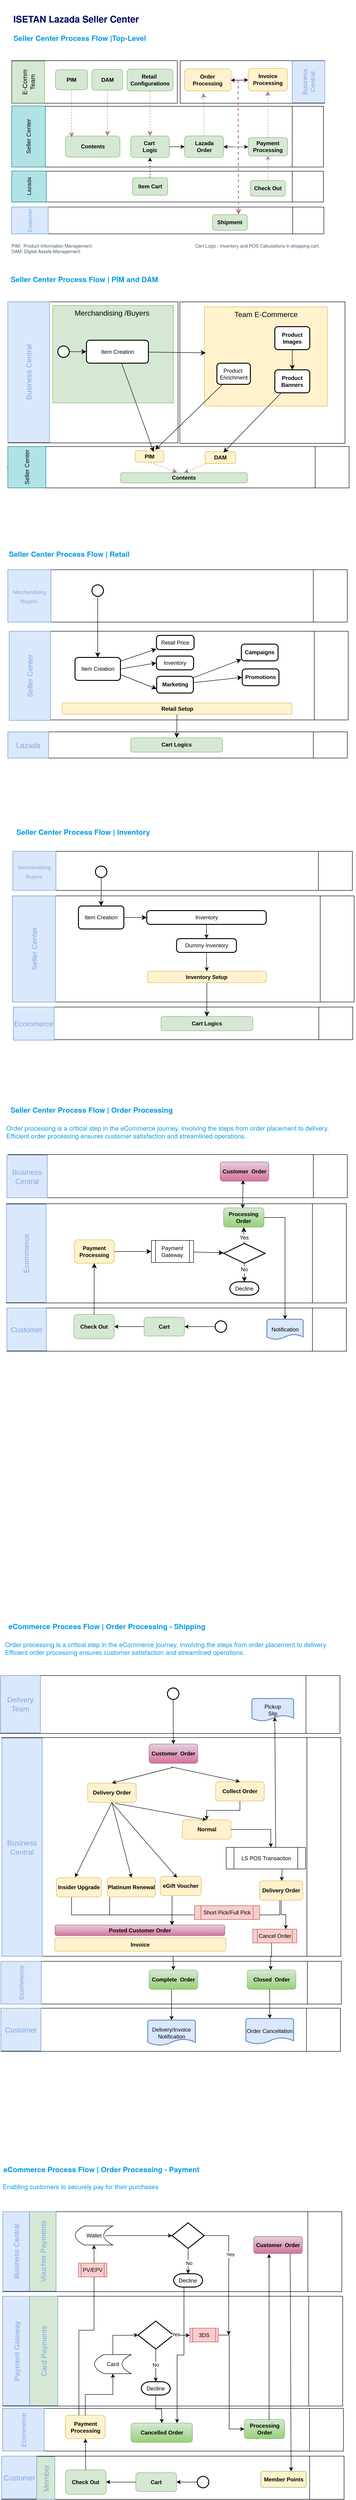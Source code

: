 <mxfile version="24.8.3">
  <diagram name="Page-1" id="vDul_YqK_dcnpiFwpa7n">
    <mxGraphModel dx="1921" dy="1745" grid="0" gridSize="10" guides="1" tooltips="1" connect="1" arrows="1" fold="1" page="1" pageScale="1" pageWidth="827" pageHeight="1169" math="0" shadow="0">
      <root>
        <mxCell id="0" />
        <mxCell id="1" parent="0" />
        <mxCell id="9B3eb1JGoKKId0q3JEfG-10" value="" style="rounded=0;whiteSpace=wrap;html=1;" vertex="1" parent="1">
          <mxGeometry x="-404" y="-494" width="360" height="308" as="geometry" />
        </mxCell>
        <mxCell id="9B3eb1JGoKKId0q3JEfG-9" value="" style="rounded=0;whiteSpace=wrap;html=1;" vertex="1" parent="1">
          <mxGeometry x="-778.52" y="-494" width="370.52" height="307" as="geometry" />
        </mxCell>
        <mxCell id="9B3eb1JGoKKId0q3JEfG-3" value="" style="rounded=0;whiteSpace=wrap;html=1;" vertex="1" parent="1">
          <mxGeometry x="-770.5" y="-1019" width="361" height="92.7" as="geometry" />
        </mxCell>
        <mxCell id="9B3eb1JGoKKId0q3JEfG-2" value="" style="rounded=0;whiteSpace=wrap;html=1;" vertex="1" parent="1">
          <mxGeometry x="-403.25" y="-1019" width="315" height="92.7" as="geometry" />
        </mxCell>
        <mxCell id="tXDbYtcbH_n3HrTqmFBk-1" value="" style="shape=process;whiteSpace=wrap;html=1;backgroundOutline=1;" parent="1" vertex="1">
          <mxGeometry x="-770.5" y="-778.3" width="679.5" height="67" as="geometry" />
        </mxCell>
        <mxCell id="k8KEBQ3MooANIXH4T0-9-42" value="" style="shape=process;whiteSpace=wrap;html=1;backgroundOutline=1;" parent="1" vertex="1">
          <mxGeometry x="-767" y="1041" width="740" height="71" as="geometry" />
        </mxCell>
        <mxCell id="sol9Hx2Mey-MQ7D0-gN6-106" value="" style="group" parent="1" vertex="1" connectable="0">
          <mxGeometry x="-794" y="3121" width="742" height="93" as="geometry" />
        </mxCell>
        <mxCell id="sol9Hx2Mey-MQ7D0-gN6-107" value="" style="group" parent="sol9Hx2Mey-MQ7D0-gN6-106" vertex="1" connectable="0">
          <mxGeometry y="-3" width="742" height="93" as="geometry" />
        </mxCell>
        <mxCell id="sol9Hx2Mey-MQ7D0-gN6-59" value="" style="shape=process;whiteSpace=wrap;html=1;backgroundOutline=1;" parent="sol9Hx2Mey-MQ7D0-gN6-107" vertex="1">
          <mxGeometry x="1" width="741" height="93" as="geometry" />
        </mxCell>
        <mxCell id="sol9Hx2Mey-MQ7D0-gN6-84" value="Ecommerce" style="text;strokeColor=#6c8ebf;fillColor=#dae8fc;html=1;align=center;verticalAlign=middle;whiteSpace=wrap;rounded=0;fontSize=14;fontColor=#7EA6E0;horizontal=0;" parent="sol9Hx2Mey-MQ7D0-gN6-107" vertex="1">
          <mxGeometry width="88" height="93" as="geometry" />
        </mxCell>
        <mxCell id="sol9Hx2Mey-MQ7D0-gN6-182" value="&lt;b&gt;Complete&amp;nbsp; Order&lt;/b&gt;" style="rounded=1;whiteSpace=wrap;html=1;fillColor=#d5e8d4;strokeColor=#82b366;gradientColor=#97d077;" parent="sol9Hx2Mey-MQ7D0-gN6-107" vertex="1">
          <mxGeometry x="323" y="19" width="106" height="42" as="geometry" />
        </mxCell>
        <mxCell id="sol9Hx2Mey-MQ7D0-gN6-185" value="&lt;b&gt;Closed&amp;nbsp; Order&lt;/b&gt;" style="rounded=1;whiteSpace=wrap;html=1;fillColor=#d5e8d4;strokeColor=#82b366;gradientColor=#97d077;" parent="sol9Hx2Mey-MQ7D0-gN6-107" vertex="1">
          <mxGeometry x="537" y="19" width="106" height="42" as="geometry" />
        </mxCell>
        <mxCell id="sol9Hx2Mey-MQ7D0-gN6-85" value="" style="group" parent="1" vertex="1" connectable="0">
          <mxGeometry x="-794" y="3220" width="740" height="94" as="geometry" />
        </mxCell>
        <mxCell id="sol9Hx2Mey-MQ7D0-gN6-57" value="" style="shape=process;whiteSpace=wrap;html=1;backgroundOutline=1;" parent="sol9Hx2Mey-MQ7D0-gN6-85" vertex="1">
          <mxGeometry width="740" height="94" as="geometry" />
        </mxCell>
        <mxCell id="sol9Hx2Mey-MQ7D0-gN6-58" value="Customer" style="text;strokeColor=#6c8ebf;fillColor=#dae8fc;html=1;align=center;verticalAlign=middle;whiteSpace=wrap;rounded=0;fontSize=16;fontColor=#7EA6E0;" parent="sol9Hx2Mey-MQ7D0-gN6-85" vertex="1">
          <mxGeometry width="87" height="93" as="geometry" />
        </mxCell>
        <mxCell id="sol9Hx2Mey-MQ7D0-gN6-115" value="Delivery/Invoice Notification" style="strokeWidth=2;html=1;shape=mxgraph.flowchart.document2;whiteSpace=wrap;size=0.25;fillColor=#dae8fc;strokeColor=#6c8ebf;" parent="sol9Hx2Mey-MQ7D0-gN6-85" vertex="1">
          <mxGeometry x="320" y="26" width="104" height="55" as="geometry" />
        </mxCell>
        <mxCell id="sol9Hx2Mey-MQ7D0-gN6-184" value="Order Cancellation" style="strokeWidth=2;html=1;shape=mxgraph.flowchart.document2;whiteSpace=wrap;size=0.25;fillColor=#dae8fc;strokeColor=#6c8ebf;" parent="sol9Hx2Mey-MQ7D0-gN6-85" vertex="1">
          <mxGeometry x="534" y="22.5" width="104" height="55.5" as="geometry" />
        </mxCell>
        <mxCell id="sol9Hx2Mey-MQ7D0-gN6-122" value="" style="endArrow=classic;html=1;rounded=0;entryX=0.5;entryY=0;entryDx=0;entryDy=0;" parent="1" target="sol9Hx2Mey-MQ7D0-gN6-182" edge="1">
          <mxGeometry width="50" height="50" relative="1" as="geometry">
            <mxPoint x="-419" y="3094" as="sourcePoint" />
            <mxPoint x="-556" y="3026" as="targetPoint" />
          </mxGeometry>
        </mxCell>
        <mxCell id="sol9Hx2Mey-MQ7D0-gN6-12" value="" style="shape=process;whiteSpace=wrap;html=1;backgroundOutline=1;" parent="1" vertex="1">
          <mxGeometry x="-771" y="-700.3" width="681" height="58.3" as="geometry" />
        </mxCell>
        <mxCell id="FsNF8_H5nUbt7xwvHBq2-35" value="&lt;h2 style=&quot;box-sizing: border-box; margin-top: 1.75rem; margin-bottom: 0.5rem; line-height: 1.2; font-size: 16px; color: rgb(3, 155, 229); padding-bottom: 1rem; font-family: &amp;quot;Source Sans Pro&amp;quot;, HelveticaNeue-Light, &amp;quot;Helvetica Neue Light&amp;quot;, &amp;quot;Helvetica Neue&amp;quot;, Helvetica, Arial, &amp;quot;Lucida Grande&amp;quot;, sans-serif; background-color: rgb(255, 255, 255);&quot;&gt;&lt;span id=&quot;Top-Level_eCommerce_Process_Flow&quot; style=&quot;box-sizing: border-box; font-size: 16px;&quot;&gt;&amp;nbsp;Seller Center Process Flow |&lt;/span&gt;&lt;span style=&quot;font-size: 16px;&quot;&gt;Top-Level&lt;/span&gt;&lt;/h2&gt;" style="text;html=1;align=left;verticalAlign=middle;whiteSpace=wrap;rounded=0;fontSize=16;fontStyle=1" parent="1" vertex="1">
          <mxGeometry x="-773" y="-1086" width="478" height="30" as="geometry" />
        </mxCell>
        <mxCell id="FsNF8_H5nUbt7xwvHBq2-62" value="" style="group;verticalAlign=bottom;" parent="1" vertex="1" connectable="0">
          <mxGeometry x="-781" y="-179" width="740" height="98.25" as="geometry" />
        </mxCell>
        <mxCell id="FsNF8_H5nUbt7xwvHBq2-63" style="edgeStyle=none;curved=1;rounded=0;orthogonalLoop=1;jettySize=auto;html=1;exitX=0;exitY=0.5;exitDx=0;exitDy=0;fontSize=12;startSize=8;endSize=8;" parent="FsNF8_H5nUbt7xwvHBq2-62" source="FsNF8_H5nUbt7xwvHBq2-64" edge="1">
          <mxGeometry relative="1" as="geometry">
            <mxPoint y="44.982" as="targetPoint" />
          </mxGeometry>
        </mxCell>
        <mxCell id="FsNF8_H5nUbt7xwvHBq2-64" value="" style="shape=process;whiteSpace=wrap;html=1;backgroundOutline=1;" parent="FsNF8_H5nUbt7xwvHBq2-62" vertex="1">
          <mxGeometry x="6" width="740.0" height="89.964" as="geometry" />
        </mxCell>
        <mxCell id="FsNF8_H5nUbt7xwvHBq2-68" value="&lt;b&gt;Contents&lt;/b&gt;" style="rounded=1;whiteSpace=wrap;html=1;fillColor=#d5e8d4;strokeColor=#82b366;" parent="FsNF8_H5nUbt7xwvHBq2-62" vertex="1">
          <mxGeometry x="248" y="57" width="276" height="22.18" as="geometry" />
        </mxCell>
        <mxCell id="9B3eb1JGoKKId0q3JEfG-7" value="&lt;span style=&quot;font-size: 13px;&quot;&gt;Seller Center&lt;/span&gt;" style="text;strokeColor=#0e8088;fillColor=#b0e3e6;html=1;align=center;verticalAlign=middle;whiteSpace=wrap;rounded=0;fontSize=12;horizontal=0;" vertex="1" parent="FsNF8_H5nUbt7xwvHBq2-62">
          <mxGeometry x="2" width="83" height="89.964" as="geometry" />
        </mxCell>
        <mxCell id="FsNF8_H5nUbt7xwvHBq2-82" value="&lt;b&gt;PIM&lt;/b&gt;" style="rounded=1;whiteSpace=wrap;html=1;fillColor=#fff2cc;strokeColor=#d6b656;fontColor=#000000;" parent="FsNF8_H5nUbt7xwvHBq2-62" vertex="1">
          <mxGeometry x="280" y="9" width="62" height="25" as="geometry" />
        </mxCell>
        <mxCell id="FsNF8_H5nUbt7xwvHBq2-72" style="edgeStyle=none;curved=1;rounded=0;orthogonalLoop=1;jettySize=auto;html=1;fontSize=12;startSize=8;endSize=8;dashed=1;strokeColor=#B5739D;exitX=0.536;exitY=1.019;exitDx=0;exitDy=0;exitPerimeter=0;entryX=0.446;entryY=-0.038;entryDx=0;entryDy=0;entryPerimeter=0;" parent="FsNF8_H5nUbt7xwvHBq2-62" source="FsNF8_H5nUbt7xwvHBq2-82" target="FsNF8_H5nUbt7xwvHBq2-68" edge="1">
          <mxGeometry relative="1" as="geometry">
            <mxPoint x="194" y="-46" as="sourcePoint" />
            <mxPoint x="210" y="67" as="targetPoint" />
          </mxGeometry>
        </mxCell>
        <mxCell id="FsNF8_H5nUbt7xwvHBq2-90" value="&lt;b&gt;DAM&lt;/b&gt;" style="rounded=1;whiteSpace=wrap;html=1;fillColor=#fff2cc;strokeColor=#d6b656;fontColor=#000000;" parent="FsNF8_H5nUbt7xwvHBq2-62" vertex="1">
          <mxGeometry x="432" y="11" width="66.81" height="26" as="geometry" />
        </mxCell>
        <mxCell id="FsNF8_H5nUbt7xwvHBq2-71" style="edgeStyle=none;curved=1;rounded=0;orthogonalLoop=1;jettySize=auto;html=1;fontSize=12;startSize=8;endSize=8;dashed=1;fillColor=#d5e8d4;strokeColor=#B5739D;entryX=0.5;entryY=0;entryDx=0;entryDy=0;" parent="FsNF8_H5nUbt7xwvHBq2-62" target="FsNF8_H5nUbt7xwvHBq2-68" edge="1" source="FsNF8_H5nUbt7xwvHBq2-90">
          <mxGeometry relative="1" as="geometry">
            <mxPoint x="530" y="-23" as="sourcePoint" />
            <mxPoint x="530" y="63" as="targetPoint" />
          </mxGeometry>
        </mxCell>
        <mxCell id="FsNF8_H5nUbt7xwvHBq2-73" value="&lt;h2 style=&quot;box-sizing: border-box; margin-top: 1.75rem; margin-bottom: 0.5rem; line-height: 1.2; font-size: 16px; color: rgb(3, 155, 229); padding-bottom: 1rem; font-family: &amp;quot;Source Sans Pro&amp;quot;, HelveticaNeue-Light, &amp;quot;Helvetica Neue Light&amp;quot;, &amp;quot;Helvetica Neue&amp;quot;, Helvetica, Arial, &amp;quot;Lucida Grande&amp;quot;, sans-serif; background-color: rgb(255, 255, 255);&quot;&gt;&lt;span style=&quot;box-sizing: border-box; font-size: 16px;&quot; id=&quot;Top-Level_eCommerce_Process_Flow&quot;&gt;&amp;nbsp;&lt;/span&gt;Seller Center Process Flow | PIM and DAM&lt;/h2&gt;" style="text;html=1;align=left;verticalAlign=middle;whiteSpace=wrap;rounded=0;fontSize=16;fontStyle=1" parent="1" vertex="1">
          <mxGeometry x="-779" y="-561" width="478" height="30" as="geometry" />
        </mxCell>
        <mxCell id="FsNF8_H5nUbt7xwvHBq2-57" value="Business Central" style="text;strokeColor=#6c8ebf;fillColor=#dae8fc;html=1;align=center;verticalAlign=middle;whiteSpace=wrap;rounded=0;fontSize=16;fontColor=#7EA6E0;horizontal=0;" parent="1" vertex="1">
          <mxGeometry x="-779" y="-494" width="91" height="306" as="geometry" />
        </mxCell>
        <mxCell id="FsNF8_H5nUbt7xwvHBq2-93" value="Merchandising /Buyers&amp;nbsp;" style="text;strokeColor=#82b366;fillColor=#d5e8d4;html=1;align=center;verticalAlign=top;whiteSpace=wrap;rounded=0;fontSize=16;" parent="1" vertex="1">
          <mxGeometry x="-681" y="-486" width="263" height="212" as="geometry" />
        </mxCell>
        <mxCell id="FsNF8_H5nUbt7xwvHBq2-98" value="" style="edgeStyle=none;curved=1;rounded=0;orthogonalLoop=1;jettySize=auto;html=1;fontSize=12;startSize=8;endSize=8;" parent="1" source="FsNF8_H5nUbt7xwvHBq2-95" target="FsNF8_H5nUbt7xwvHBq2-96" edge="1">
          <mxGeometry relative="1" as="geometry" />
        </mxCell>
        <mxCell id="FsNF8_H5nUbt7xwvHBq2-95" value="" style="strokeWidth=2;html=1;shape=mxgraph.flowchart.start_1;whiteSpace=wrap;" parent="1" vertex="1">
          <mxGeometry x="-670" y="-398" width="25" height="25" as="geometry" />
        </mxCell>
        <mxCell id="FsNF8_H5nUbt7xwvHBq2-96" value="Item Creation" style="rounded=1;whiteSpace=wrap;html=1;absoluteArcSize=1;arcSize=14;strokeWidth=2;" parent="1" vertex="1">
          <mxGeometry x="-607.5" y="-410.5" width="135" height="50" as="geometry" />
        </mxCell>
        <mxCell id="FsNF8_H5nUbt7xwvHBq2-99" style="edgeStyle=none;curved=1;rounded=0;orthogonalLoop=1;jettySize=auto;html=1;exitX=1;exitY=0.25;exitDx=0;exitDy=0;fontSize=12;startSize=8;endSize=8;" parent="1" source="FsNF8_H5nUbt7xwvHBq2-57" target="FsNF8_H5nUbt7xwvHBq2-57" edge="1">
          <mxGeometry relative="1" as="geometry" />
        </mxCell>
        <mxCell id="FsNF8_H5nUbt7xwvHBq2-109" value="Team E-Commerce" style="text;strokeColor=#d6b656;fillColor=#fff2cc;html=1;align=center;verticalAlign=top;whiteSpace=wrap;rounded=0;fontSize=16;" parent="1" vertex="1">
          <mxGeometry x="-350.5" y="-483" width="268" height="216" as="geometry" />
        </mxCell>
        <mxCell id="FsNF8_H5nUbt7xwvHBq2-118" value="" style="edgeStyle=none;curved=1;rounded=0;orthogonalLoop=1;jettySize=auto;html=1;fontSize=12;startSize=8;endSize=8;" parent="1" source="FsNF8_H5nUbt7xwvHBq2-112" target="FsNF8_H5nUbt7xwvHBq2-113" edge="1">
          <mxGeometry relative="1" as="geometry" />
        </mxCell>
        <mxCell id="FsNF8_H5nUbt7xwvHBq2-112" value="&lt;b&gt;Product Images&lt;/b&gt;" style="rounded=1;whiteSpace=wrap;html=1;absoluteArcSize=1;arcSize=14;strokeWidth=2;" parent="1" vertex="1">
          <mxGeometry x="-197.0" y="-440" width="76.19" height="50" as="geometry" />
        </mxCell>
        <mxCell id="FsNF8_H5nUbt7xwvHBq2-113" value="&lt;b&gt;Product Banners&lt;/b&gt;" style="rounded=1;whiteSpace=wrap;html=1;absoluteArcSize=1;arcSize=14;strokeWidth=2;" parent="1" vertex="1">
          <mxGeometry x="-197.0" y="-346" width="76.19" height="50" as="geometry" />
        </mxCell>
        <mxCell id="FsNF8_H5nUbt7xwvHBq2-121" style="edgeStyle=none;curved=1;rounded=0;orthogonalLoop=1;jettySize=auto;html=1;entryX=0.599;entryY=0.079;entryDx=0;entryDy=0;entryPerimeter=0;fontSize=12;startSize=8;endSize=8;" parent="1" source="FsNF8_H5nUbt7xwvHBq2-113" target="FsNF8_H5nUbt7xwvHBq2-90" edge="1">
          <mxGeometry relative="1" as="geometry" />
        </mxCell>
        <mxCell id="FsNF8_H5nUbt7xwvHBq2-131" style="edgeStyle=none;curved=1;rounded=0;orthogonalLoop=1;jettySize=auto;html=1;entryX=0.697;entryY=-0.079;entryDx=0;entryDy=0;fontSize=12;startSize=8;endSize=8;entryPerimeter=0;" parent="1" source="FsNF8_H5nUbt7xwvHBq2-129" target="FsNF8_H5nUbt7xwvHBq2-82" edge="1">
          <mxGeometry relative="1" as="geometry" />
        </mxCell>
        <mxCell id="FsNF8_H5nUbt7xwvHBq2-129" value="Product&amp;nbsp;&lt;br&gt;Enrichment" style="rounded=1;whiteSpace=wrap;html=1;absoluteArcSize=1;arcSize=14;strokeWidth=2;" parent="1" vertex="1">
          <mxGeometry x="-323.23" y="-360.5" width="73" height="46" as="geometry" />
        </mxCell>
        <mxCell id="FsNF8_H5nUbt7xwvHBq2-132" style="edgeStyle=none;curved=1;rounded=0;orthogonalLoop=1;jettySize=auto;html=1;entryX=0.644;entryY=0.105;entryDx=0;entryDy=0;entryPerimeter=0;fontSize=12;startSize=8;endSize=8;" parent="1" source="FsNF8_H5nUbt7xwvHBq2-96" target="FsNF8_H5nUbt7xwvHBq2-82" edge="1">
          <mxGeometry relative="1" as="geometry" />
        </mxCell>
        <mxCell id="FsNF8_H5nUbt7xwvHBq2-147" value="&lt;h2 style=&quot;box-sizing: border-box; margin-top: 1.75rem; margin-bottom: 0.5rem; line-height: 1.2; font-size: 16px; color: rgb(3, 155, 229); padding-bottom: 1rem; font-family: &amp;quot;Source Sans Pro&amp;quot;, HelveticaNeue-Light, &amp;quot;Helvetica Neue Light&amp;quot;, &amp;quot;Helvetica Neue&amp;quot;, Helvetica, Arial, &amp;quot;Lucida Grande&amp;quot;, sans-serif; background-color: rgb(255, 255, 255);&quot;&gt;&lt;span style=&quot;box-sizing: border-box; font-size: 16px;&quot; id=&quot;Top-Level_eCommerce_Process_Flow&quot;&gt;&amp;nbsp;Seller Center Process Flow | Retail&amp;nbsp;&amp;nbsp;&lt;/span&gt;&lt;/h2&gt;" style="text;html=1;align=left;verticalAlign=middle;whiteSpace=wrap;rounded=0;fontSize=16;fontStyle=1" parent="1" vertex="1">
          <mxGeometry x="-783" y="37" width="478" height="30" as="geometry" />
        </mxCell>
        <mxCell id="FsNF8_H5nUbt7xwvHBq2-161" value="" style="group;fontColor=#7EA6E0;" parent="1" vertex="1" connectable="0">
          <mxGeometry x="-779" y="442" width="740" height="57" as="geometry" />
        </mxCell>
        <mxCell id="FsNF8_H5nUbt7xwvHBq2-162" style="edgeStyle=none;curved=1;rounded=0;orthogonalLoop=1;jettySize=auto;html=1;exitX=0;exitY=0.5;exitDx=0;exitDy=0;fontSize=12;startSize=8;endSize=8;" parent="FsNF8_H5nUbt7xwvHBq2-161" source="FsNF8_H5nUbt7xwvHBq2-163" target="FsNF8_H5nUbt7xwvHBq2-164" edge="1">
          <mxGeometry relative="1" as="geometry" />
        </mxCell>
        <mxCell id="FsNF8_H5nUbt7xwvHBq2-163" value="" style="shape=process;whiteSpace=wrap;html=1;backgroundOutline=1;" parent="FsNF8_H5nUbt7xwvHBq2-161" vertex="1">
          <mxGeometry width="740.0" height="57.0" as="geometry" />
        </mxCell>
        <mxCell id="FsNF8_H5nUbt7xwvHBq2-164" value="Lazada" style="text;strokeColor=#6c8ebf;fillColor=#dae8fc;html=1;align=center;verticalAlign=middle;whiteSpace=wrap;rounded=0;fontSize=16;fontColor=#7EA6E0;" parent="FsNF8_H5nUbt7xwvHBq2-161" vertex="1">
          <mxGeometry width="89" height="57" as="geometry" />
        </mxCell>
        <mxCell id="FsNF8_H5nUbt7xwvHBq2-235" value="&lt;b&gt;Cart Logics&lt;/b&gt;" style="rounded=1;whiteSpace=wrap;html=1;fillColor=#d5e8d4;strokeColor=#82b366;" parent="FsNF8_H5nUbt7xwvHBq2-161" vertex="1">
          <mxGeometry x="268" y="12.95" width="200" height="31.09" as="geometry" />
        </mxCell>
        <mxCell id="FsNF8_H5nUbt7xwvHBq2-166" value="" style="shape=process;whiteSpace=wrap;html=1;backgroundOutline=1;" parent="1" vertex="1">
          <mxGeometry x="-776" y="223" width="739" height="193" as="geometry" />
        </mxCell>
        <mxCell id="FsNF8_H5nUbt7xwvHBq2-167" value="Seller Center" style="text;strokeColor=#6c8ebf;fillColor=#dae8fc;html=1;align=center;verticalAlign=middle;whiteSpace=wrap;rounded=0;fontSize=16;fontColor=#7EA6E0;horizontal=0;" parent="1" vertex="1">
          <mxGeometry x="-776" y="223" width="90" height="194" as="geometry" />
        </mxCell>
        <mxCell id="FsNF8_H5nUbt7xwvHBq2-175" value="" style="edgeStyle=none;curved=1;rounded=0;orthogonalLoop=1;jettySize=auto;html=1;fontSize=12;startSize=8;endSize=8;" parent="1" source="FsNF8_H5nUbt7xwvHBq2-176" target="FsNF8_H5nUbt7xwvHBq2-178" edge="1">
          <mxGeometry relative="1" as="geometry" />
        </mxCell>
        <mxCell id="FsNF8_H5nUbt7xwvHBq2-176" value="Item Creation" style="rounded=1;whiteSpace=wrap;html=1;absoluteArcSize=1;arcSize=14;strokeWidth=2;" parent="1" vertex="1">
          <mxGeometry x="-632.48" y="280" width="99" height="50" as="geometry" />
        </mxCell>
        <mxCell id="FsNF8_H5nUbt7xwvHBq2-177" style="edgeStyle=none;curved=1;rounded=0;orthogonalLoop=1;jettySize=auto;html=1;exitX=1;exitY=0.25;exitDx=0;exitDy=0;fontSize=12;startSize=8;endSize=8;" parent="1" source="FsNF8_H5nUbt7xwvHBq2-167" target="FsNF8_H5nUbt7xwvHBq2-167" edge="1">
          <mxGeometry relative="1" as="geometry" />
        </mxCell>
        <mxCell id="FsNF8_H5nUbt7xwvHBq2-178" value="Retail Price" style="rounded=1;whiteSpace=wrap;html=1;absoluteArcSize=1;arcSize=14;strokeWidth=2;" parent="1" vertex="1">
          <mxGeometry x="-455" y="232" width="82" height="31" as="geometry" />
        </mxCell>
        <mxCell id="FsNF8_H5nUbt7xwvHBq2-180" value="Inventory" style="rounded=1;whiteSpace=wrap;html=1;absoluteArcSize=1;arcSize=14;strokeWidth=2;" parent="1" vertex="1">
          <mxGeometry x="-455" y="277" width="81" height="30" as="geometry" />
        </mxCell>
        <mxCell id="FsNF8_H5nUbt7xwvHBq2-181" value="" style="edgeStyle=none;curved=1;rounded=0;orthogonalLoop=1;jettySize=auto;html=1;fontSize=12;startSize=8;endSize=8;entryX=0;entryY=0.5;entryDx=0;entryDy=0;exitX=1;exitY=0.5;exitDx=0;exitDy=0;" parent="1" source="FsNF8_H5nUbt7xwvHBq2-176" target="FsNF8_H5nUbt7xwvHBq2-180" edge="1">
          <mxGeometry relative="1" as="geometry">
            <mxPoint x="-530" y="176" as="sourcePoint" />
            <mxPoint x="-497" y="165" as="targetPoint" />
          </mxGeometry>
        </mxCell>
        <mxCell id="FsNF8_H5nUbt7xwvHBq2-233" style="edgeStyle=none;curved=1;rounded=0;orthogonalLoop=1;jettySize=auto;html=1;fontSize=12;startSize=8;endSize=8;" parent="1" source="FsNF8_H5nUbt7xwvHBq2-183" target="FsNF8_H5nUbt7xwvHBq2-197" edge="1">
          <mxGeometry relative="1" as="geometry" />
        </mxCell>
        <mxCell id="FsNF8_H5nUbt7xwvHBq2-234" style="edgeStyle=none;curved=1;rounded=0;orthogonalLoop=1;jettySize=auto;html=1;entryX=0;entryY=0.5;entryDx=0;entryDy=0;fontSize=12;startSize=8;endSize=8;" parent="1" source="FsNF8_H5nUbt7xwvHBq2-183" target="FsNF8_H5nUbt7xwvHBq2-232" edge="1">
          <mxGeometry relative="1" as="geometry" />
        </mxCell>
        <mxCell id="FsNF8_H5nUbt7xwvHBq2-183" value="&lt;strong&gt;Marketing&lt;/strong&gt;" style="rounded=1;whiteSpace=wrap;html=1;absoluteArcSize=1;arcSize=14;strokeWidth=2;fontStyle=0" parent="1" vertex="1">
          <mxGeometry x="-454.5" y="321" width="80" height="36.5" as="geometry" />
        </mxCell>
        <mxCell id="FsNF8_H5nUbt7xwvHBq2-237" value="" style="edgeStyle=none;curved=1;rounded=0;orthogonalLoop=1;jettySize=auto;html=1;fontSize=12;startSize=8;endSize=8;" parent="1" source="FsNF8_H5nUbt7xwvHBq2-189" target="FsNF8_H5nUbt7xwvHBq2-235" edge="1">
          <mxGeometry relative="1" as="geometry" />
        </mxCell>
        <mxCell id="FsNF8_H5nUbt7xwvHBq2-189" value="&lt;b&gt;Retail&amp;nbsp;Setup&lt;/b&gt;" style="rounded=1;whiteSpace=wrap;html=1;fillColor=#fff2cc;strokeColor=#d6b656;fontColor=#000000;align=center;" parent="1" vertex="1">
          <mxGeometry x="-660.5" y="379" width="501" height="25" as="geometry" />
        </mxCell>
        <mxCell id="FsNF8_H5nUbt7xwvHBq2-193" value="" style="edgeStyle=none;curved=1;rounded=0;orthogonalLoop=1;jettySize=auto;html=1;fontSize=12;startSize=8;endSize=8;entryX=0;entryY=0.75;entryDx=0;entryDy=0;exitX=1;exitY=0.75;exitDx=0;exitDy=0;" parent="1" source="FsNF8_H5nUbt7xwvHBq2-176" target="FsNF8_H5nUbt7xwvHBq2-183" edge="1">
          <mxGeometry relative="1" as="geometry">
            <mxPoint x="-555" y="211" as="sourcePoint" />
            <mxPoint x="-522" y="201" as="targetPoint" />
          </mxGeometry>
        </mxCell>
        <mxCell id="FsNF8_H5nUbt7xwvHBq2-196" style="edgeStyle=none;curved=1;rounded=0;orthogonalLoop=1;jettySize=auto;html=1;entryX=0.011;entryY=0.463;entryDx=0;entryDy=0;entryPerimeter=0;fontSize=12;startSize=8;endSize=8;" parent="1" source="FsNF8_H5nUbt7xwvHBq2-96" target="FsNF8_H5nUbt7xwvHBq2-109" edge="1">
          <mxGeometry relative="1" as="geometry" />
        </mxCell>
        <mxCell id="FsNF8_H5nUbt7xwvHBq2-197" value="&lt;b&gt;Campaigns&lt;/b&gt;" style="rounded=1;whiteSpace=wrap;html=1;absoluteArcSize=1;arcSize=14;strokeWidth=2;" parent="1" vertex="1">
          <mxGeometry x="-269.91" y="251" width="80" height="36.5" as="geometry" />
        </mxCell>
        <mxCell id="FsNF8_H5nUbt7xwvHBq2-232" value="&lt;b&gt;Promotions&lt;/b&gt;" style="rounded=1;whiteSpace=wrap;html=1;absoluteArcSize=1;arcSize=14;strokeWidth=2;" parent="1" vertex="1">
          <mxGeometry x="-268" y="305" width="80" height="36.5" as="geometry" />
        </mxCell>
        <mxCell id="FsNF8_H5nUbt7xwvHBq2-247" value="&lt;h2 style=&quot;box-sizing: border-box; margin-top: 1.75rem; margin-bottom: 0.5rem; line-height: 1.2; font-size: 16px; color: rgb(3, 155, 229); padding-bottom: 1rem; font-family: &amp;quot;Source Sans Pro&amp;quot;, HelveticaNeue-Light, &amp;quot;Helvetica Neue Light&amp;quot;, &amp;quot;Helvetica Neue&amp;quot;, Helvetica, Arial, &amp;quot;Lucida Grande&amp;quot;, sans-serif; background-color: rgb(255, 255, 255);&quot;&gt;&lt;span style=&quot;box-sizing: border-box; font-size: 16px;&quot; id=&quot;Top-Level_eCommerce_Process_Flow&quot;&gt;&amp;nbsp;&lt;/span&gt;&amp;nbsp;Seller Center Process Flow | Order Processing&amp;nbsp;&lt;/h2&gt;" style="text;html=1;align=left;verticalAlign=middle;whiteSpace=wrap;rounded=0;fontSize=16;fontStyle=1" parent="1" vertex="1">
          <mxGeometry x="-784" y="1247" width="738" height="30" as="geometry" />
        </mxCell>
        <mxCell id="FsNF8_H5nUbt7xwvHBq2-253" value="" style="shape=process;whiteSpace=wrap;html=1;backgroundOutline=1;" parent="1" vertex="1">
          <mxGeometry x="-778" y="1362" width="739" height="94" as="geometry" />
        </mxCell>
        <mxCell id="FsNF8_H5nUbt7xwvHBq2-254" value="Business Central" style="text;strokeColor=#6c8ebf;fillColor=#dae8fc;html=1;align=center;verticalAlign=middle;whiteSpace=wrap;rounded=0;fontSize=16;fontColor=#7EA6E0;" parent="1" vertex="1">
          <mxGeometry x="-781" y="1363" width="88" height="93" as="geometry" />
        </mxCell>
        <mxCell id="FsNF8_H5nUbt7xwvHBq2-260" style="edgeStyle=none;curved=1;rounded=0;orthogonalLoop=1;jettySize=auto;html=1;exitX=1;exitY=0.25;exitDx=0;exitDy=0;fontSize=12;startSize=8;endSize=8;" parent="1" source="FsNF8_H5nUbt7xwvHBq2-254" target="FsNF8_H5nUbt7xwvHBq2-254" edge="1">
          <mxGeometry relative="1" as="geometry" />
        </mxCell>
        <mxCell id="FsNF8_H5nUbt7xwvHBq2-273" value="&lt;h2 style=&quot;box-sizing: border-box; margin-top: 1.75rem; margin-bottom: 0.5rem; line-height: 1.2; font-size: 14px; color: rgb(3, 155, 229); padding-bottom: 1rem; font-family: &amp;quot;Source Sans Pro&amp;quot;, HelveticaNeue-Light, &amp;quot;Helvetica Neue Light&amp;quot;, &amp;quot;Helvetica Neue&amp;quot;, Helvetica, Arial, &amp;quot;Lucida Grande&amp;quot;, sans-serif; background-color: rgb(255, 255, 255);&quot;&gt;&lt;span style=&quot;font-weight: normal;&quot;&gt;Order processing is a critical step in the eCommerce journey, involving the steps from order placement to delivery. Efficient order processing ensures customer satisfaction and streamlined operations.&lt;/span&gt;&lt;br style=&quot;font-size: 14px;&quot;&gt;&lt;/h2&gt;" style="text;html=1;align=left;verticalAlign=middle;whiteSpace=wrap;rounded=0;fontSize=14;fontStyle=1" parent="1" vertex="1">
          <mxGeometry x="-784" y="1277" width="725" height="66" as="geometry" />
        </mxCell>
        <mxCell id="FsNF8_H5nUbt7xwvHBq2-278" value="" style="shape=process;whiteSpace=wrap;html=1;backgroundOutline=1;" parent="1" vertex="1">
          <mxGeometry x="-781" y="1696" width="740" height="94" as="geometry" />
        </mxCell>
        <mxCell id="FsNF8_H5nUbt7xwvHBq2-277" value="Customer" style="text;strokeColor=#6c8ebf;fillColor=#dae8fc;html=1;align=center;verticalAlign=middle;whiteSpace=wrap;rounded=0;fontSize=16;fontColor=#7EA6E0;" parent="1" vertex="1">
          <mxGeometry x="-781" y="1696" width="86" height="93" as="geometry" />
        </mxCell>
        <mxCell id="FsNF8_H5nUbt7xwvHBq2-250" value="" style="shape=process;whiteSpace=wrap;html=1;backgroundOutline=1;" parent="1" vertex="1">
          <mxGeometry x="-782" y="1469" width="741" height="216" as="geometry" />
        </mxCell>
        <mxCell id="FsNF8_H5nUbt7xwvHBq2-248" value="" style="group" parent="1" vertex="1" connectable="0">
          <mxGeometry x="-785" y="1464" width="740" height="226" as="geometry" />
        </mxCell>
        <mxCell id="FsNF8_H5nUbt7xwvHBq2-251" value="Ecommerce" style="text;strokeColor=#6c8ebf;fillColor=#dae8fc;html=1;align=center;verticalAlign=middle;whiteSpace=wrap;rounded=0;fontSize=16;fontColor=#7EA6E0;horizontal=0;" parent="FsNF8_H5nUbt7xwvHBq2-248" vertex="1">
          <mxGeometry x="3" y="6" width="86.37" height="214" as="geometry" />
        </mxCell>
        <mxCell id="FsNF8_H5nUbt7xwvHBq2-286" value="&lt;b&gt;Processing Order&lt;/b&gt;" style="rounded=1;whiteSpace=wrap;html=1;fillColor=#d5e8d4;strokeColor=#82b366;gradientColor=#97d077;" parent="FsNF8_H5nUbt7xwvHBq2-248" vertex="1">
          <mxGeometry x="476.363" y="14" width="88.036" height="42" as="geometry" />
        </mxCell>
        <mxCell id="FsNF8_H5nUbt7xwvHBq2-320" value="" style="edgeStyle=none;curved=1;rounded=0;orthogonalLoop=1;jettySize=auto;html=1;fontSize=12;startSize=8;endSize=8;" parent="FsNF8_H5nUbt7xwvHBq2-248" source="FsNF8_H5nUbt7xwvHBq2-302" target="FsNF8_H5nUbt7xwvHBq2-318" edge="1">
          <mxGeometry relative="1" as="geometry" />
        </mxCell>
        <mxCell id="FsNF8_H5nUbt7xwvHBq2-302" value="&lt;b&gt;Payment Processing&lt;/b&gt;" style="rounded=1;whiteSpace=wrap;html=1;fillColor=#fff2cc;strokeColor=#d6b656;fontColor=#000000;" parent="FsNF8_H5nUbt7xwvHBq2-248" vertex="1">
          <mxGeometry x="151.01" y="83.5" width="87.03" height="51" as="geometry" />
        </mxCell>
        <mxCell id="FsNF8_H5nUbt7xwvHBq2-303" value="" style="strokeWidth=2;html=1;shape=mxgraph.flowchart.decision;whiteSpace=wrap;" parent="FsNF8_H5nUbt7xwvHBq2-248" vertex="1">
          <mxGeometry x="476.36" y="91.45" width="90.41" height="43.1" as="geometry" />
        </mxCell>
        <mxCell id="FsNF8_H5nUbt7xwvHBq2-306" value="" style="edgeStyle=none;curved=1;rounded=0;orthogonalLoop=1;jettySize=auto;html=1;fontSize=12;startSize=8;endSize=8;entryX=0.5;entryY=1;entryDx=0;entryDy=0;" parent="FsNF8_H5nUbt7xwvHBq2-248" source="FsNF8_H5nUbt7xwvHBq2-303" target="FsNF8_H5nUbt7xwvHBq2-286" edge="1">
          <mxGeometry relative="1" as="geometry" />
        </mxCell>
        <mxCell id="FsNF8_H5nUbt7xwvHBq2-307" value="Yes" style="edgeLabel;html=1;align=center;verticalAlign=middle;resizable=0;points=[];fontSize=12;" parent="FsNF8_H5nUbt7xwvHBq2-306" vertex="1" connectable="0">
          <mxGeometry x="-0.263" relative="1" as="geometry">
            <mxPoint as="offset" />
          </mxGeometry>
        </mxCell>
        <mxCell id="FsNF8_H5nUbt7xwvHBq2-308" value="Decline" style="strokeWidth=2;html=1;shape=mxgraph.flowchart.terminator;whiteSpace=wrap;" parent="FsNF8_H5nUbt7xwvHBq2-248" vertex="1">
          <mxGeometry x="490.001" y="175" width="63.12" height="29" as="geometry" />
        </mxCell>
        <mxCell id="FsNF8_H5nUbt7xwvHBq2-309" value="" style="edgeStyle=none;curved=1;rounded=0;orthogonalLoop=1;jettySize=auto;html=1;fontSize=12;startSize=8;endSize=8;" parent="FsNF8_H5nUbt7xwvHBq2-248" source="FsNF8_H5nUbt7xwvHBq2-303" target="FsNF8_H5nUbt7xwvHBq2-308" edge="1">
          <mxGeometry relative="1" as="geometry" />
        </mxCell>
        <mxCell id="FsNF8_H5nUbt7xwvHBq2-310" value="No" style="edgeLabel;html=1;align=center;verticalAlign=middle;resizable=0;points=[];fontSize=12;" parent="FsNF8_H5nUbt7xwvHBq2-309" vertex="1" connectable="0">
          <mxGeometry x="-0.362" y="-1" relative="1" as="geometry">
            <mxPoint as="offset" />
          </mxGeometry>
        </mxCell>
        <mxCell id="FsNF8_H5nUbt7xwvHBq2-319" value="" style="edgeStyle=none;curved=1;rounded=0;orthogonalLoop=1;jettySize=auto;html=1;fontSize=12;startSize=8;endSize=8;entryX=0;entryY=0.5;entryDx=0;entryDy=0;" parent="FsNF8_H5nUbt7xwvHBq2-248" source="FsNF8_H5nUbt7xwvHBq2-318" target="FsNF8_H5nUbt7xwvHBq2-318" edge="1">
          <mxGeometry relative="1" as="geometry" />
        </mxCell>
        <mxCell id="FsNF8_H5nUbt7xwvHBq2-321" value="" style="edgeStyle=none;curved=1;rounded=0;orthogonalLoop=1;jettySize=auto;html=1;fontSize=12;startSize=8;endSize=8;" parent="FsNF8_H5nUbt7xwvHBq2-248" source="FsNF8_H5nUbt7xwvHBq2-318" target="FsNF8_H5nUbt7xwvHBq2-303" edge="1">
          <mxGeometry relative="1" as="geometry" />
        </mxCell>
        <mxCell id="FsNF8_H5nUbt7xwvHBq2-318" value="Payment Gateway" style="shape=process;whiteSpace=wrap;html=1;backgroundOutline=1;" parent="FsNF8_H5nUbt7xwvHBq2-248" vertex="1">
          <mxGeometry x="319" y="85" width="91.96" height="48" as="geometry" />
        </mxCell>
        <mxCell id="sol9Hx2Mey-MQ7D0-gN6-41" value="" style="edgeStyle=orthogonalEdgeStyle;rounded=0;orthogonalLoop=1;jettySize=auto;html=1;" parent="1" source="FsNF8_H5nUbt7xwvHBq2-283" target="FsNF8_H5nUbt7xwvHBq2-276" edge="1">
          <mxGeometry relative="1" as="geometry" />
        </mxCell>
        <mxCell id="FsNF8_H5nUbt7xwvHBq2-283" value="" style="strokeWidth=2;html=1;shape=mxgraph.flowchart.start_1;whiteSpace=wrap;" parent="1" vertex="1">
          <mxGeometry x="-327" y="1724" width="25" height="25" as="geometry" />
        </mxCell>
        <mxCell id="FsNF8_H5nUbt7xwvHBq2-292" value="&lt;b&gt;Customer&amp;nbsp; Order&lt;/b&gt;" style="rounded=1;whiteSpace=wrap;html=1;fillColor=#e6d0de;strokeColor=#996185;gradientColor=#d5739d;" parent="1" vertex="1">
          <mxGeometry x="-316" y="1378" width="106" height="42" as="geometry" />
        </mxCell>
        <mxCell id="FsNF8_H5nUbt7xwvHBq2-2" value="" style="shape=process;whiteSpace=wrap;html=1;backgroundOutline=1;" parent="1" vertex="1">
          <mxGeometry x="-769" y="-919.6" width="678" height="132.17" as="geometry" />
        </mxCell>
        <mxCell id="FsNF8_H5nUbt7xwvHBq2-5" value="Seller Center" style="text;strokeColor=#0e8088;fillColor=#b0e3e6;html=1;align=center;verticalAlign=middle;whiteSpace=wrap;rounded=0;fontSize=13;horizontal=0;" parent="1" vertex="1">
          <mxGeometry x="-770.5" y="-920.43" width="73.5" height="133" as="geometry" />
        </mxCell>
        <mxCell id="FsNF8_H5nUbt7xwvHBq2-11" value="&lt;b&gt;Lazada&lt;br&gt;Order&lt;/b&gt;" style="rounded=1;whiteSpace=wrap;html=1;fillColor=#d5e8d4;strokeColor=#82b366;" parent="1" vertex="1">
          <mxGeometry x="-393.49" y="-855.13" width="84.71" height="47" as="geometry" />
        </mxCell>
        <mxCell id="sol9Hx2Mey-MQ7D0-gN6-24" value="" style="edgeStyle=orthogonalEdgeStyle;rounded=0;orthogonalLoop=1;jettySize=auto;html=1;" parent="1" source="FsNF8_H5nUbt7xwvHBq2-24" target="FsNF8_H5nUbt7xwvHBq2-11" edge="1">
          <mxGeometry relative="1" as="geometry" />
        </mxCell>
        <mxCell id="FsNF8_H5nUbt7xwvHBq2-24" value="&lt;b&gt;Cart&amp;nbsp;&lt;br&gt;Logic&lt;/b&gt;" style="rounded=1;whiteSpace=wrap;html=1;fillColor=#d5e8d4;strokeColor=#82b366;" parent="1" vertex="1">
          <mxGeometry x="-511.13" y="-855.0" width="84.31" height="46.87" as="geometry" />
        </mxCell>
        <mxCell id="FsNF8_H5nUbt7xwvHBq2-26" value="&lt;b&gt;Contents&lt;/b&gt;" style="rounded=1;whiteSpace=wrap;html=1;fillColor=#d5e8d4;strokeColor=#82b366;" parent="1" vertex="1">
          <mxGeometry x="-653.5" y="-855" width="119" height="46" as="geometry" />
        </mxCell>
        <mxCell id="sol9Hx2Mey-MQ7D0-gN6-6" value="" style="edgeStyle=orthogonalEdgeStyle;rounded=0;orthogonalLoop=1;jettySize=auto;html=1;dashed=1;strokeColor=#A680B8;" parent="1" source="FsNF8_H5nUbt7xwvHBq2-242" target="FsNF8_H5nUbt7xwvHBq2-243" edge="1">
          <mxGeometry relative="1" as="geometry" />
        </mxCell>
        <mxCell id="FsNF8_H5nUbt7xwvHBq2-242" value="&lt;b&gt;Check Out&lt;/b&gt;" style="rounded=1;whiteSpace=wrap;html=1;fillColor=#d5e8d4;strokeColor=#82b366;" parent="1" vertex="1">
          <mxGeometry x="-250.23" y="-758" width="76" height="34" as="geometry" />
        </mxCell>
        <mxCell id="FsNF8_H5nUbt7xwvHBq2-243" value="&lt;b&gt;Payment Processing&lt;/b&gt;" style="rounded=1;whiteSpace=wrap;html=1;fillColor=#d5e8d4;strokeColor=#82b366;" parent="1" vertex="1">
          <mxGeometry x="-255" y="-851.57" width="86" height="40" as="geometry" />
        </mxCell>
        <mxCell id="sol9Hx2Mey-MQ7D0-gN6-11" value="Lazada" style="text;strokeColor=#0e8088;fillColor=#b0e3e6;html=1;align=center;verticalAlign=middle;whiteSpace=wrap;rounded=0;fontSize=12;horizontal=0;" parent="1" vertex="1">
          <mxGeometry x="-770.5" y="-778.8" width="75.5" height="67.5" as="geometry" />
        </mxCell>
        <mxCell id="FsNF8_H5nUbt7xwvHBq2-34" style="edgeStyle=none;curved=1;rounded=0;orthogonalLoop=1;jettySize=auto;html=1;exitX=0.5;exitY=1;exitDx=0;exitDy=0;entryX=0.114;entryY=0.063;entryDx=0;entryDy=0;entryPerimeter=0;fontSize=12;startSize=8;endSize=8;dashed=1;strokeColor=#B5739D;" parent="1" source="FsNF8_H5nUbt7xwvHBq2-9" target="FsNF8_H5nUbt7xwvHBq2-26" edge="1">
          <mxGeometry relative="1" as="geometry" />
        </mxCell>
        <mxCell id="FsNF8_H5nUbt7xwvHBq2-31" style="edgeStyle=none;curved=1;rounded=0;orthogonalLoop=1;jettySize=auto;html=1;exitX=0.5;exitY=1;exitDx=0;exitDy=0;entryX=0.772;entryY=0;entryDx=0;entryDy=0;entryPerimeter=0;fontSize=12;startSize=8;endSize=8;dashed=1;fillColor=#d5e8d4;strokeColor=#B5739D;" parent="1" source="FsNF8_H5nUbt7xwvHBq2-10" target="FsNF8_H5nUbt7xwvHBq2-26" edge="1">
          <mxGeometry relative="1" as="geometry" />
        </mxCell>
        <mxCell id="FsNF8_H5nUbt7xwvHBq2-22" value="" style="endArrow=classic;html=1;rounded=0;fontSize=12;startSize=8;endSize=8;curved=1;dashed=1;strokeColor=#A680B8;exitX=0.5;exitY=0;exitDx=0;exitDy=0;entryX=0.409;entryY=1.089;entryDx=0;entryDy=0;entryPerimeter=0;" parent="1" source="FsNF8_H5nUbt7xwvHBq2-11" target="FsNF8_H5nUbt7xwvHBq2-17" edge="1">
          <mxGeometry width="50" height="50" relative="1" as="geometry">
            <mxPoint x="-487.731" y="-899.198" as="sourcePoint" />
            <mxPoint x="-432.378" y="-948.27" as="targetPoint" />
          </mxGeometry>
        </mxCell>
        <mxCell id="FsNF8_H5nUbt7xwvHBq2-246" value="" style="endArrow=classic;html=1;rounded=0;fontSize=12;startSize=8;endSize=8;curved=1;dashed=1;strokeColor=#A680B8;exitX=0.5;exitY=0;exitDx=0;exitDy=0;entryX=0.5;entryY=1;entryDx=0;entryDy=0;" parent="1" source="FsNF8_H5nUbt7xwvHBq2-243" target="sol9Hx2Mey-MQ7D0-gN6-8" edge="1">
          <mxGeometry width="50" height="50" relative="1" as="geometry">
            <mxPoint x="-425.371" y="-906.476" as="sourcePoint" />
            <mxPoint x="-360.209" y="-949.102" as="targetPoint" />
          </mxGeometry>
        </mxCell>
        <mxCell id="FsNF8_H5nUbt7xwvHBq2-4" value="Business Central" style="text;strokeColor=#6c8ebf;fillColor=#dae8fc;html=1;align=center;verticalAlign=middle;whiteSpace=wrap;rounded=0;fontSize=14;fontColor=#7EA6E0;horizontal=0;" parent="1" vertex="1">
          <mxGeometry x="-159" y="-1018.5" width="71" height="91.2" as="geometry" />
        </mxCell>
        <mxCell id="FsNF8_H5nUbt7xwvHBq2-9" value="&lt;b&gt;PIM&lt;/b&gt;" style="rounded=1;whiteSpace=wrap;html=1;fillColor=#d5e8d4;strokeColor=#82b366;" parent="1" vertex="1">
          <mxGeometry x="-675" y="-999.3" width="69.82" height="43.7" as="geometry" />
        </mxCell>
        <mxCell id="FsNF8_H5nUbt7xwvHBq2-10" value="&lt;b&gt;DAM&lt;/b&gt;" style="rounded=1;whiteSpace=wrap;html=1;fillColor=#d5e8d4;strokeColor=#82b366;" parent="1" vertex="1">
          <mxGeometry x="-595.48" y="-999.99" width="67" height="45.09" as="geometry" />
        </mxCell>
        <mxCell id="FsNF8_H5nUbt7xwvHBq2-17" value="&lt;b&gt;Order Processing&lt;/b&gt;" style="rounded=1;whiteSpace=wrap;html=1;fillColor=#fff2cc;strokeColor=#d6b656;fontColor=#000000;" parent="1" vertex="1">
          <mxGeometry x="-393.71" y="-1000.99" width="101.14" height="48" as="geometry" />
        </mxCell>
        <mxCell id="FsNF8_H5nUbt7xwvHBq2-23" value="&lt;b&gt;Retail&amp;nbsp;&lt;br&gt;Configurations&lt;/b&gt;" style="rounded=1;whiteSpace=wrap;html=1;fillColor=#d5e8d4;strokeColor=#82b366;" parent="1" vertex="1">
          <mxGeometry x="-519" y="-1000.69" width="100.04" height="47.7" as="geometry" />
        </mxCell>
        <mxCell id="sol9Hx2Mey-MQ7D0-gN6-8" value="&lt;b&gt;Invoice Processing&lt;/b&gt;" style="rounded=1;whiteSpace=wrap;html=1;fillColor=#fff2cc;strokeColor=#d6b656;fontColor=#000000;" parent="1" vertex="1">
          <mxGeometry x="-255" y="-1002.02" width="85.55" height="49.03" as="geometry" />
        </mxCell>
        <mxCell id="sol9Hx2Mey-MQ7D0-gN6-19" style="edgeStyle=none;curved=1;rounded=0;orthogonalLoop=1;jettySize=auto;html=1;entryX=0.5;entryY=0;entryDx=0;entryDy=0;fontSize=12;startSize=8;endSize=8;dashed=1;fillColor=#d5e8d4;strokeColor=#B5739D;exitX=0.5;exitY=1;exitDx=0;exitDy=0;" parent="1" target="FsNF8_H5nUbt7xwvHBq2-24" edge="1" source="FsNF8_H5nUbt7xwvHBq2-23">
          <mxGeometry relative="1" as="geometry">
            <mxPoint x="-463" y="-955.3" as="sourcePoint" />
            <mxPoint x="-465" y="-858.3" as="targetPoint" />
          </mxGeometry>
        </mxCell>
        <mxCell id="sol9Hx2Mey-MQ7D0-gN6-26" value="" style="edgeStyle=orthogonalEdgeStyle;rounded=0;orthogonalLoop=1;jettySize=auto;html=1;dashed=1;" parent="1" source="sol9Hx2Mey-MQ7D0-gN6-25" target="FsNF8_H5nUbt7xwvHBq2-24" edge="1">
          <mxGeometry relative="1" as="geometry" />
        </mxCell>
        <mxCell id="sol9Hx2Mey-MQ7D0-gN6-25" value="&lt;b&gt;Item Cart&lt;/b&gt;" style="rounded=1;whiteSpace=wrap;html=1;fillColor=#d5e8d4;strokeColor=#82b366;" parent="1" vertex="1">
          <mxGeometry x="-507.47" y="-764.05" width="76.98" height="38" as="geometry" />
        </mxCell>
        <mxCell id="sol9Hx2Mey-MQ7D0-gN6-27" value="&lt;b&gt;Shipment&lt;/b&gt;" style="rounded=1;whiteSpace=wrap;html=1;fillColor=#d5e8d4;strokeColor=#82b366;" parent="1" vertex="1">
          <mxGeometry x="-333" y="-683.8" width="76" height="34" as="geometry" />
        </mxCell>
        <mxCell id="sol9Hx2Mey-MQ7D0-gN6-31" value="" style="endArrow=classic;html=1;rounded=0;entryX=0.75;entryY=0;entryDx=0;entryDy=0;dashed=1;strokeWidth=2;strokeColor=#B5739D;" parent="1" target="sol9Hx2Mey-MQ7D0-gN6-27" edge="1">
          <mxGeometry width="50" height="50" relative="1" as="geometry">
            <mxPoint x="-277" y="-976.3" as="sourcePoint" />
            <mxPoint x="-580" y="-800.3" as="targetPoint" />
          </mxGeometry>
        </mxCell>
        <mxCell id="sol9Hx2Mey-MQ7D0-gN6-33" value="" style="endArrow=classic;startArrow=classic;html=1;rounded=0;" parent="1" target="sol9Hx2Mey-MQ7D0-gN6-8" edge="1">
          <mxGeometry width="50" height="50" relative="1" as="geometry">
            <mxPoint x="-293" y="-976.3" as="sourcePoint" />
            <mxPoint x="-243" y="-1026.3" as="targetPoint" />
          </mxGeometry>
        </mxCell>
        <mxCell id="sol9Hx2Mey-MQ7D0-gN6-34" value="" style="endArrow=classic;startArrow=classic;html=1;rounded=0;" parent="1" edge="1" source="FsNF8_H5nUbt7xwvHBq2-11">
          <mxGeometry width="50" height="50" relative="1" as="geometry">
            <mxPoint x="-304" y="-831.291" as="sourcePoint" />
            <mxPoint x="-255" y="-831.3" as="targetPoint" />
          </mxGeometry>
        </mxCell>
        <mxCell id="sol9Hx2Mey-MQ7D0-gN6-35" value="Notification" style="strokeWidth=2;html=1;shape=mxgraph.flowchart.document2;whiteSpace=wrap;size=0.25;fillColor=#dae8fc;strokeColor=#6c8ebf;" parent="1" vertex="1">
          <mxGeometry x="-214.19" y="1720.5" width="79" height="44" as="geometry" />
        </mxCell>
        <mxCell id="sol9Hx2Mey-MQ7D0-gN6-36" style="edgeStyle=orthogonalEdgeStyle;rounded=0;orthogonalLoop=1;jettySize=auto;html=1;entryX=0.5;entryY=0;entryDx=0;entryDy=0;entryPerimeter=0;" parent="1" source="FsNF8_H5nUbt7xwvHBq2-286" target="sol9Hx2Mey-MQ7D0-gN6-35" edge="1">
          <mxGeometry relative="1" as="geometry">
            <mxPoint x="-171" y="1690" as="targetPoint" />
          </mxGeometry>
        </mxCell>
        <mxCell id="sol9Hx2Mey-MQ7D0-gN6-37" value="" style="endArrow=classic;startArrow=classic;html=1;rounded=0;exitX=0.473;exitY=0.024;exitDx=0;exitDy=0;exitPerimeter=0;entryX=0.468;entryY=0.952;entryDx=0;entryDy=0;entryPerimeter=0;" parent="1" source="FsNF8_H5nUbt7xwvHBq2-286" target="FsNF8_H5nUbt7xwvHBq2-292" edge="1">
          <mxGeometry width="50" height="50" relative="1" as="geometry">
            <mxPoint x="-258" y="1477" as="sourcePoint" />
            <mxPoint x="-260" y="1417" as="targetPoint" />
          </mxGeometry>
        </mxCell>
        <mxCell id="sol9Hx2Mey-MQ7D0-gN6-40" value="" style="edgeStyle=orthogonalEdgeStyle;rounded=0;orthogonalLoop=1;jettySize=auto;html=1;" parent="1" source="FsNF8_H5nUbt7xwvHBq2-276" target="FsNF8_H5nUbt7xwvHBq2-285" edge="1">
          <mxGeometry relative="1" as="geometry" />
        </mxCell>
        <mxCell id="FsNF8_H5nUbt7xwvHBq2-276" value="&lt;b&gt;Cart&lt;/b&gt;" style="rounded=1;whiteSpace=wrap;html=1;fillColor=#d5e8d4;strokeColor=#82b366;" parent="1" vertex="1">
          <mxGeometry x="-482.001" y="1716" width="88.036" height="41" as="geometry" />
        </mxCell>
        <mxCell id="FsNF8_H5nUbt7xwvHBq2-285" value="&lt;b&gt;Check Out&lt;/b&gt;" style="rounded=1;whiteSpace=wrap;html=1;fillColor=#d5e8d4;strokeColor=#82b366;" parent="1" vertex="1">
          <mxGeometry x="-635" y="1710" width="88.04" height="53" as="geometry" />
        </mxCell>
        <mxCell id="FsNF8_H5nUbt7xwvHBq2-317" value="" style="edgeStyle=none;curved=1;rounded=0;orthogonalLoop=1;jettySize=auto;html=1;fontSize=12;startSize=8;endSize=8;" parent="1" source="FsNF8_H5nUbt7xwvHBq2-285" target="FsNF8_H5nUbt7xwvHBq2-302" edge="1">
          <mxGeometry relative="1" as="geometry" />
        </mxCell>
        <mxCell id="sol9Hx2Mey-MQ7D0-gN6-47" value="" style="group;fontColor=#7EA6E0;" parent="1" vertex="1" connectable="0">
          <mxGeometry x="-779" y="89" width="740" height="114" as="geometry" />
        </mxCell>
        <mxCell id="sol9Hx2Mey-MQ7D0-gN6-48" style="edgeStyle=none;curved=1;rounded=0;orthogonalLoop=1;jettySize=auto;html=1;exitX=0;exitY=0.5;exitDx=0;exitDy=0;fontSize=12;startSize=8;endSize=8;" parent="sol9Hx2Mey-MQ7D0-gN6-47" source="sol9Hx2Mey-MQ7D0-gN6-49" target="sol9Hx2Mey-MQ7D0-gN6-50" edge="1">
          <mxGeometry relative="1" as="geometry" />
        </mxCell>
        <mxCell id="sol9Hx2Mey-MQ7D0-gN6-49" value="" style="shape=process;whiteSpace=wrap;html=1;backgroundOutline=1;" parent="sol9Hx2Mey-MQ7D0-gN6-47" vertex="1">
          <mxGeometry width="740.0" height="114.0" as="geometry" />
        </mxCell>
        <mxCell id="sol9Hx2Mey-MQ7D0-gN6-50" value="&lt;font style=&quot;font-size: 11px;&quot;&gt;Merchandising /Buyers&amp;nbsp;&lt;/font&gt;" style="text;strokeColor=#6c8ebf;fillColor=#dae8fc;html=1;align=center;verticalAlign=middle;whiteSpace=wrap;rounded=0;fontSize=16;fontColor=#7EA6E0;" parent="sol9Hx2Mey-MQ7D0-gN6-47" vertex="1">
          <mxGeometry width="94" height="114" as="geometry" />
        </mxCell>
        <mxCell id="FsNF8_H5nUbt7xwvHBq2-174" value="" style="strokeWidth=2;html=1;shape=mxgraph.flowchart.start_1;whiteSpace=wrap;" parent="1" vertex="1">
          <mxGeometry x="-595.48" y="122" width="25" height="25" as="geometry" />
        </mxCell>
        <mxCell id="FsNF8_H5nUbt7xwvHBq2-173" value="" style="edgeStyle=none;curved=1;rounded=0;orthogonalLoop=1;jettySize=auto;html=1;fontSize=12;startSize=8;endSize=8;" parent="1" source="FsNF8_H5nUbt7xwvHBq2-174" target="FsNF8_H5nUbt7xwvHBq2-176" edge="1">
          <mxGeometry relative="1" as="geometry" />
        </mxCell>
        <mxCell id="sol9Hx2Mey-MQ7D0-gN6-52" value="&lt;h2 style=&quot;box-sizing: border-box; margin-top: 1.75rem; margin-bottom: 0.5rem; line-height: 1.2; font-size: 16px; color: rgb(3, 155, 229); padding-bottom: 1rem; font-family: &amp;quot;Source Sans Pro&amp;quot;, HelveticaNeue-Light, &amp;quot;Helvetica Neue Light&amp;quot;, &amp;quot;Helvetica Neue&amp;quot;, Helvetica, Arial, &amp;quot;Lucida Grande&amp;quot;, sans-serif; background-color: rgb(255, 255, 255);&quot;&gt;&lt;span style=&quot;box-sizing: border-box; font-size: 16px;&quot; id=&quot;Top-Level_eCommerce_Process_Flow&quot;&gt;&amp;nbsp;eCommerce Process Flow | Order Processing - Shipping&amp;nbsp;&amp;nbsp;&lt;/span&gt;&lt;/h2&gt;" style="text;html=1;align=left;verticalAlign=middle;whiteSpace=wrap;rounded=0;fontSize=16;fontStyle=1" parent="1" vertex="1">
          <mxGeometry x="-784" y="2371" width="738" height="30" as="geometry" />
        </mxCell>
        <mxCell id="sol9Hx2Mey-MQ7D0-gN6-53" value="" style="shape=process;whiteSpace=wrap;html=1;backgroundOutline=1;" parent="1" vertex="1">
          <mxGeometry x="-792" y="2631" width="739" height="476" as="geometry" />
        </mxCell>
        <mxCell id="sol9Hx2Mey-MQ7D0-gN6-54" value="Business Central" style="text;strokeColor=#6c8ebf;fillColor=#dae8fc;html=1;align=center;verticalAlign=middle;whiteSpace=wrap;rounded=0;fontSize=16;fontColor=#7EA6E0;" parent="1" vertex="1">
          <mxGeometry x="-792" y="2632" width="88" height="475" as="geometry" />
        </mxCell>
        <mxCell id="sol9Hx2Mey-MQ7D0-gN6-55" style="edgeStyle=none;curved=1;rounded=0;orthogonalLoop=1;jettySize=auto;html=1;exitX=1;exitY=0.25;exitDx=0;exitDy=0;fontSize=12;startSize=8;endSize=8;" parent="1" source="sol9Hx2Mey-MQ7D0-gN6-54" target="sol9Hx2Mey-MQ7D0-gN6-54" edge="1">
          <mxGeometry relative="1" as="geometry" />
        </mxCell>
        <mxCell id="sol9Hx2Mey-MQ7D0-gN6-56" value="&lt;h2 style=&quot;box-sizing: border-box; margin-top: 1.75rem; margin-bottom: 0.5rem; line-height: 1.2; font-size: 14px; color: rgb(3, 155, 229); padding-bottom: 1rem; font-family: &amp;quot;Source Sans Pro&amp;quot;, HelveticaNeue-Light, &amp;quot;Helvetica Neue Light&amp;quot;, &amp;quot;Helvetica Neue&amp;quot;, Helvetica, Arial, &amp;quot;Lucida Grande&amp;quot;, sans-serif; background-color: rgb(255, 255, 255);&quot;&gt;&lt;span style=&quot;font-weight: normal;&quot;&gt;Order processing is a critical step in the eCommerce journey, involving the steps from order placement to delivery. Efficient order processing ensures customer satisfaction and streamlined operations.&lt;/span&gt;&lt;br style=&quot;font-size: 14px;&quot;&gt;&lt;/h2&gt;" style="text;html=1;align=left;verticalAlign=middle;whiteSpace=wrap;rounded=0;fontSize=14;fontStyle=1" parent="1" vertex="1">
          <mxGeometry x="-787.5" y="2401" width="725" height="66" as="geometry" />
        </mxCell>
        <mxCell id="sol9Hx2Mey-MQ7D0-gN6-76" value="&lt;b&gt;Customer&amp;nbsp; Order&lt;/b&gt;" style="rounded=1;whiteSpace=wrap;html=1;fillColor=#e6d0de;strokeColor=#996185;gradientColor=#d5739d;" parent="1" vertex="1">
          <mxGeometry x="-471" y="2645" width="106" height="42" as="geometry" />
        </mxCell>
        <mxCell id="sol9Hx2Mey-MQ7D0-gN6-86" value="" style="group" parent="1" vertex="1" connectable="0">
          <mxGeometry x="-795" y="2496" width="740" height="126" as="geometry" />
        </mxCell>
        <mxCell id="sol9Hx2Mey-MQ7D0-gN6-87" value="" style="shape=process;whiteSpace=wrap;html=1;backgroundOutline=1;" parent="sol9Hx2Mey-MQ7D0-gN6-86" vertex="1">
          <mxGeometry width="740" height="126" as="geometry" />
        </mxCell>
        <mxCell id="sol9Hx2Mey-MQ7D0-gN6-88" value="Delivery&lt;br&gt;Team" style="text;strokeColor=#6c8ebf;fillColor=#dae8fc;html=1;align=center;verticalAlign=middle;whiteSpace=wrap;rounded=0;fontSize=16;fontColor=#7EA6E0;" parent="sol9Hx2Mey-MQ7D0-gN6-86" vertex="1">
          <mxGeometry width="87" height="124.66" as="geometry" />
        </mxCell>
        <mxCell id="sol9Hx2Mey-MQ7D0-gN6-89" value="" style="strokeWidth=2;html=1;shape=mxgraph.flowchart.start_1;whiteSpace=wrap;" parent="sol9Hx2Mey-MQ7D0-gN6-86" vertex="1">
          <mxGeometry x="364" y="27" width="25" height="25" as="geometry" />
        </mxCell>
        <mxCell id="sol9Hx2Mey-MQ7D0-gN6-111" value="Pickup&lt;br&gt;Slip" style="strokeWidth=2;html=1;shape=mxgraph.flowchart.document2;whiteSpace=wrap;size=0.25;fillColor=#dae8fc;strokeColor=#6c8ebf;" parent="sol9Hx2Mey-MQ7D0-gN6-86" vertex="1">
          <mxGeometry x="548" y="50" width="91" height="49" as="geometry" />
        </mxCell>
        <mxCell id="sol9Hx2Mey-MQ7D0-gN6-90" value="" style="edgeStyle=orthogonalEdgeStyle;rounded=0;orthogonalLoop=1;jettySize=auto;html=1;" parent="1" source="sol9Hx2Mey-MQ7D0-gN6-89" target="sol9Hx2Mey-MQ7D0-gN6-76" edge="1">
          <mxGeometry relative="1" as="geometry" />
        </mxCell>
        <mxCell id="sol9Hx2Mey-MQ7D0-gN6-92" value="&lt;b&gt;Delivery Order&lt;/b&gt;" style="rounded=1;whiteSpace=wrap;html=1;fillColor=#fff2cc;strokeColor=#d6b656;" parent="1" vertex="1">
          <mxGeometry x="-605.0" y="2730" width="106" height="42" as="geometry" />
        </mxCell>
        <mxCell id="sol9Hx2Mey-MQ7D0-gN6-105" style="edgeStyle=orthogonalEdgeStyle;rounded=0;orthogonalLoop=1;jettySize=auto;html=1;entryX=0.5;entryY=0;entryDx=0;entryDy=0;" parent="1" source="sol9Hx2Mey-MQ7D0-gN6-93" target="sol9Hx2Mey-MQ7D0-gN6-94" edge="1">
          <mxGeometry relative="1" as="geometry" />
        </mxCell>
        <mxCell id="sol9Hx2Mey-MQ7D0-gN6-93" value="&lt;b&gt;Collect Order&lt;/b&gt;" style="rounded=1;whiteSpace=wrap;html=1;fillColor=#fff2cc;strokeColor=#d6b656;" parent="1" vertex="1">
          <mxGeometry x="-326.0" y="2727" width="106" height="42" as="geometry" />
        </mxCell>
        <mxCell id="sol9Hx2Mey-MQ7D0-gN6-94" value="&lt;b&gt;Normal&lt;/b&gt;" style="rounded=1;whiteSpace=wrap;html=1;fillColor=#fff2cc;strokeColor=#d6b656;" parent="1" vertex="1">
          <mxGeometry x="-398.5" y="2810" width="106" height="42" as="geometry" />
        </mxCell>
        <mxCell id="sol9Hx2Mey-MQ7D0-gN6-127" value="" style="edgeStyle=orthogonalEdgeStyle;rounded=0;orthogonalLoop=1;jettySize=auto;html=1;" parent="1" source="sol9Hx2Mey-MQ7D0-gN6-95" target="sol9Hx2Mey-MQ7D0-gN6-126" edge="1">
          <mxGeometry relative="1" as="geometry">
            <Array as="points">
              <mxPoint x="-640" y="3017" />
              <mxPoint x="-421" y="3017" />
            </Array>
          </mxGeometry>
        </mxCell>
        <mxCell id="sol9Hx2Mey-MQ7D0-gN6-95" value="&lt;b&gt;Insider Upgrade&lt;/b&gt;" style="rounded=1;whiteSpace=wrap;html=1;fillColor=#fff2cc;strokeColor=#d6b656;" parent="1" vertex="1">
          <mxGeometry x="-673" y="2936" width="98" height="42" as="geometry" />
        </mxCell>
        <mxCell id="sol9Hx2Mey-MQ7D0-gN6-128" value="" style="edgeStyle=orthogonalEdgeStyle;rounded=0;orthogonalLoop=1;jettySize=auto;html=1;" parent="1" source="sol9Hx2Mey-MQ7D0-gN6-96" target="sol9Hx2Mey-MQ7D0-gN6-126" edge="1">
          <mxGeometry relative="1" as="geometry">
            <Array as="points">
              <mxPoint x="-557" y="3017" />
              <mxPoint x="-421" y="3017" />
            </Array>
          </mxGeometry>
        </mxCell>
        <mxCell id="sol9Hx2Mey-MQ7D0-gN6-96" value="&lt;b&gt;Platinum Renewal&lt;/b&gt;" style="rounded=1;whiteSpace=wrap;html=1;fillColor=#fff2cc;strokeColor=#d6b656;" parent="1" vertex="1">
          <mxGeometry x="-562" y="2936" width="105" height="42" as="geometry" />
        </mxCell>
        <mxCell id="sol9Hx2Mey-MQ7D0-gN6-100" value="" style="endArrow=classic;html=1;rounded=0;entryX=0.5;entryY=0;entryDx=0;entryDy=0;" parent="1" target="sol9Hx2Mey-MQ7D0-gN6-92" edge="1">
          <mxGeometry width="50" height="50" relative="1" as="geometry">
            <mxPoint x="-419" y="2696" as="sourcePoint" />
            <mxPoint x="-369" y="2646" as="targetPoint" />
          </mxGeometry>
        </mxCell>
        <mxCell id="sol9Hx2Mey-MQ7D0-gN6-101" value="" style="endArrow=classic;html=1;rounded=0;entryX=0.5;entryY=0;entryDx=0;entryDy=0;" parent="1" target="sol9Hx2Mey-MQ7D0-gN6-93" edge="1">
          <mxGeometry width="50" height="50" relative="1" as="geometry">
            <mxPoint x="-422" y="2695" as="sourcePoint" />
            <mxPoint x="-542" y="2740" as="targetPoint" />
          </mxGeometry>
        </mxCell>
        <mxCell id="sol9Hx2Mey-MQ7D0-gN6-102" value="" style="endArrow=classic;html=1;rounded=0;entryX=0.5;entryY=0;entryDx=0;entryDy=0;exitX=0.5;exitY=1;exitDx=0;exitDy=0;" parent="1" source="sol9Hx2Mey-MQ7D0-gN6-92" target="sol9Hx2Mey-MQ7D0-gN6-96" edge="1">
          <mxGeometry width="50" height="50" relative="1" as="geometry">
            <mxPoint x="-372" y="2764" as="sourcePoint" />
            <mxPoint x="-505" y="2798" as="targetPoint" />
          </mxGeometry>
        </mxCell>
        <mxCell id="sol9Hx2Mey-MQ7D0-gN6-103" value="" style="endArrow=classic;html=1;rounded=0;entryX=0.5;entryY=0;entryDx=0;entryDy=0;" parent="1" target="sol9Hx2Mey-MQ7D0-gN6-94" edge="1">
          <mxGeometry width="50" height="50" relative="1" as="geometry">
            <mxPoint x="-545" y="2774" as="sourcePoint" />
            <mxPoint x="-417.5" y="2797" as="targetPoint" />
          </mxGeometry>
        </mxCell>
        <mxCell id="sol9Hx2Mey-MQ7D0-gN6-104" value="" style="endArrow=classic;html=1;rounded=0;entryX=0.415;entryY=-0.024;entryDx=0;entryDy=0;entryPerimeter=0;" parent="1" target="sol9Hx2Mey-MQ7D0-gN6-95" edge="1">
          <mxGeometry width="50" height="50" relative="1" as="geometry">
            <mxPoint x="-552" y="2772" as="sourcePoint" />
            <mxPoint x="-352" y="2808" as="targetPoint" />
          </mxGeometry>
        </mxCell>
        <mxCell id="sol9Hx2Mey-MQ7D0-gN6-108" value="LS POS Transaction" style="shape=process;whiteSpace=wrap;html=1;backgroundOutline=1;" parent="1" vertex="1">
          <mxGeometry x="-303" y="2870" width="173.01" height="47" as="geometry" />
        </mxCell>
        <mxCell id="sol9Hx2Mey-MQ7D0-gN6-129" value="" style="edgeStyle=orthogonalEdgeStyle;rounded=0;orthogonalLoop=1;jettySize=auto;html=1;" parent="1" source="sol9Hx2Mey-MQ7D0-gN6-109" target="sol9Hx2Mey-MQ7D0-gN6-126" edge="1">
          <mxGeometry relative="1" as="geometry">
            <Array as="points">
              <mxPoint x="-421" y="3001" />
              <mxPoint x="-421" y="3001" />
            </Array>
          </mxGeometry>
        </mxCell>
        <mxCell id="sol9Hx2Mey-MQ7D0-gN6-109" value="&lt;b&gt;eGift Voucher&lt;/b&gt;" style="rounded=1;whiteSpace=wrap;html=1;fillColor=#fff2cc;strokeColor=#d6b656;" parent="1" vertex="1">
          <mxGeometry x="-446.82" y="2933" width="89.51" height="42" as="geometry" />
        </mxCell>
        <mxCell id="sol9Hx2Mey-MQ7D0-gN6-110" value="" style="endArrow=classic;html=1;rounded=0;entryX=0.409;entryY=0.071;entryDx=0;entryDy=0;entryPerimeter=0;" parent="1" target="sol9Hx2Mey-MQ7D0-gN6-109" edge="1">
          <mxGeometry width="50" height="50" relative="1" as="geometry">
            <mxPoint x="-552" y="2773" as="sourcePoint" />
            <mxPoint x="-569" y="2820" as="targetPoint" />
          </mxGeometry>
        </mxCell>
        <mxCell id="sol9Hx2Mey-MQ7D0-gN6-113" value="" style="endArrow=classic;html=1;rounded=0;entryX=0.681;entryY=0.75;entryDx=0;entryDy=0;entryPerimeter=0;exitX=0.624;exitY=0;exitDx=0;exitDy=0;exitPerimeter=0;" parent="1" source="sol9Hx2Mey-MQ7D0-gN6-108" edge="1">
          <mxGeometry width="50" height="50" relative="1" as="geometry">
            <mxPoint x="-195" y="2864" as="sourcePoint" />
            <mxPoint x="-197.029" y="2586.75" as="targetPoint" />
          </mxGeometry>
        </mxCell>
        <mxCell id="sol9Hx2Mey-MQ7D0-gN6-114" style="edgeStyle=orthogonalEdgeStyle;rounded=0;orthogonalLoop=1;jettySize=auto;html=1;entryX=0.562;entryY=0;entryDx=0;entryDy=0;entryPerimeter=0;" parent="1" source="sol9Hx2Mey-MQ7D0-gN6-94" target="sol9Hx2Mey-MQ7D0-gN6-108" edge="1">
          <mxGeometry relative="1" as="geometry">
            <Array as="points">
              <mxPoint x="-206" y="2831" />
            </Array>
          </mxGeometry>
        </mxCell>
        <mxCell id="sol9Hx2Mey-MQ7D0-gN6-117" value="&lt;b&gt;Invoice&lt;/b&gt;" style="rounded=1;whiteSpace=wrap;html=1;fillColor=#fff2cc;strokeColor=#d6b656;" parent="1" vertex="1">
          <mxGeometry x="-677" y="3067" width="373" height="29" as="geometry" />
        </mxCell>
        <mxCell id="sol9Hx2Mey-MQ7D0-gN6-121" value="" style="endArrow=classic;html=1;rounded=0;exitX=0.705;exitY=1.021;exitDx=0;exitDy=0;exitPerimeter=0;" parent="1" source="sol9Hx2Mey-MQ7D0-gN6-108" target="sol9Hx2Mey-MQ7D0-gN6-124" edge="1">
          <mxGeometry width="50" height="50" relative="1" as="geometry">
            <mxPoint x="-410" y="2878" as="sourcePoint" />
            <mxPoint x="-441" y="3017" as="targetPoint" />
          </mxGeometry>
        </mxCell>
        <mxCell id="sol9Hx2Mey-MQ7D0-gN6-130" value="" style="edgeStyle=orthogonalEdgeStyle;rounded=0;orthogonalLoop=1;jettySize=auto;html=1;" parent="1" source="sol9Hx2Mey-MQ7D0-gN6-124" target="sol9Hx2Mey-MQ7D0-gN6-126" edge="1">
          <mxGeometry relative="1" as="geometry">
            <Array as="points">
              <mxPoint x="-186" y="3017" />
              <mxPoint x="-421" y="3017" />
            </Array>
          </mxGeometry>
        </mxCell>
        <mxCell id="sol9Hx2Mey-MQ7D0-gN6-186" style="edgeStyle=orthogonalEdgeStyle;rounded=0;orthogonalLoop=1;jettySize=auto;html=1;entryX=0.75;entryY=0;entryDx=0;entryDy=0;" parent="1" source="sol9Hx2Mey-MQ7D0-gN6-124" target="sol9Hx2Mey-MQ7D0-gN6-183" edge="1">
          <mxGeometry relative="1" as="geometry" />
        </mxCell>
        <mxCell id="sol9Hx2Mey-MQ7D0-gN6-124" value="&lt;b&gt;Delivery Order&lt;/b&gt;" style="rounded=1;whiteSpace=wrap;html=1;fillColor=#fff2cc;strokeColor=#d6b656;" parent="1" vertex="1">
          <mxGeometry x="-230" y="2943" width="94" height="42" as="geometry" />
        </mxCell>
        <mxCell id="sol9Hx2Mey-MQ7D0-gN6-126" value="&lt;b&gt;Posted Customer Order&lt;/b&gt;" style="rounded=1;whiteSpace=wrap;html=1;fillColor=#e6d0de;strokeColor=#996185;gradientColor=#d5739d;" parent="1" vertex="1">
          <mxGeometry x="-676" y="3039" width="370" height="23" as="geometry" />
        </mxCell>
        <mxCell id="sol9Hx2Mey-MQ7D0-gN6-134" value="&lt;h2 style=&quot;box-sizing: border-box; margin-top: 1.75rem; margin-bottom: 0.5rem; line-height: 1.2; font-size: 16px; color: rgb(3, 155, 229); padding-bottom: 1rem; font-family: &amp;quot;Source Sans Pro&amp;quot;, HelveticaNeue-Light, &amp;quot;Helvetica Neue Light&amp;quot;, &amp;quot;Helvetica Neue&amp;quot;, Helvetica, Arial, &amp;quot;Lucida Grande&amp;quot;, sans-serif; background-color: rgb(255, 255, 255);&quot;&gt;&lt;span style=&quot;box-sizing: border-box; font-size: 16px;&quot; id=&quot;Top-Level_eCommerce_Process_Flow&quot;&gt;&amp;nbsp;eCommerce Process Flow |&amp;nbsp;&lt;/span&gt;Order Processing - Payment&amp;nbsp;&lt;/h2&gt;" style="text;html=1;align=left;verticalAlign=middle;whiteSpace=wrap;rounded=0;fontSize=16;fontStyle=1" parent="1" vertex="1">
          <mxGeometry x="-795" y="3553" width="738" height="30" as="geometry" />
        </mxCell>
        <mxCell id="sol9Hx2Mey-MQ7D0-gN6-135" value="" style="shape=process;whiteSpace=wrap;html=1;backgroundOutline=1;" parent="1" vertex="1">
          <mxGeometry x="-790" y="3847" width="741" height="239" as="geometry" />
        </mxCell>
        <mxCell id="sol9Hx2Mey-MQ7D0-gN6-136" value="Payment Gateway" style="text;strokeColor=#6c8ebf;fillColor=#dae8fc;html=1;align=center;verticalAlign=middle;whiteSpace=wrap;rounded=0;fontSize=16;fontColor=#7EA6E0;horizontal=0;" parent="1" vertex="1">
          <mxGeometry x="-790.5" y="3847" width="61.5" height="238" as="geometry" />
        </mxCell>
        <mxCell id="sol9Hx2Mey-MQ7D0-gN6-137" style="edgeStyle=none;curved=1;rounded=0;orthogonalLoop=1;jettySize=auto;html=1;exitX=1;exitY=0.25;exitDx=0;exitDy=0;fontSize=12;startSize=8;endSize=8;" parent="1" source="sol9Hx2Mey-MQ7D0-gN6-136" target="sol9Hx2Mey-MQ7D0-gN6-136" edge="1">
          <mxGeometry relative="1" as="geometry" />
        </mxCell>
        <mxCell id="sol9Hx2Mey-MQ7D0-gN6-139" value="" style="group;horizontal=0;" parent="1" vertex="1" connectable="0">
          <mxGeometry x="-792.5" y="4195" width="746.5" height="94" as="geometry" />
        </mxCell>
        <mxCell id="sol9Hx2Mey-MQ7D0-gN6-140" value="" style="shape=process;whiteSpace=wrap;html=1;backgroundOutline=1;" parent="sol9Hx2Mey-MQ7D0-gN6-139" vertex="1">
          <mxGeometry width="746.5" height="94" as="geometry" />
        </mxCell>
        <mxCell id="sol9Hx2Mey-MQ7D0-gN6-141" value="Customer" style="text;strokeColor=#6c8ebf;fillColor=#dae8fc;html=1;align=center;verticalAlign=middle;whiteSpace=wrap;rounded=0;fontSize=16;fontColor=#7EA6E0;" parent="sol9Hx2Mey-MQ7D0-gN6-139" vertex="1">
          <mxGeometry width="76.668" height="93" as="geometry" />
        </mxCell>
        <mxCell id="sol9Hx2Mey-MQ7D0-gN6-198" value="&lt;b&gt;Check Out&lt;/b&gt;" style="rounded=1;whiteSpace=wrap;html=1;fillColor=#d5e8d4;strokeColor=#82b366;" parent="sol9Hx2Mey-MQ7D0-gN6-139" vertex="1">
          <mxGeometry x="138.996" y="30" width="88.813" height="53" as="geometry" />
        </mxCell>
        <mxCell id="sol9Hx2Mey-MQ7D0-gN6-199" value="&lt;b&gt;Cart&lt;/b&gt;" style="rounded=1;whiteSpace=wrap;html=1;fillColor=#d5e8d4;strokeColor=#82b366;" parent="sol9Hx2Mey-MQ7D0-gN6-139" vertex="1">
          <mxGeometry x="292.499" y="36" width="88.809" height="41" as="geometry" />
        </mxCell>
        <mxCell id="sol9Hx2Mey-MQ7D0-gN6-200" value="" style="strokeWidth=2;html=1;shape=mxgraph.flowchart.start_1;whiteSpace=wrap;" parent="sol9Hx2Mey-MQ7D0-gN6-139" vertex="1">
          <mxGeometry x="426.502" y="44" width="25.22" height="25" as="geometry" />
        </mxCell>
        <mxCell id="sol9Hx2Mey-MQ7D0-gN6-202" value="" style="endArrow=classic;html=1;rounded=0;entryX=1;entryY=0.5;entryDx=0;entryDy=0;exitX=0;exitY=0.5;exitDx=0;exitDy=0;" parent="sol9Hx2Mey-MQ7D0-gN6-139" source="sol9Hx2Mey-MQ7D0-gN6-199" target="sol9Hx2Mey-MQ7D0-gN6-198" edge="1">
          <mxGeometry width="50" height="50" relative="1" as="geometry">
            <mxPoint x="271.363" y="95" as="sourcePoint" />
            <mxPoint x="321.802" y="45" as="targetPoint" />
          </mxGeometry>
        </mxCell>
        <mxCell id="sol9Hx2Mey-MQ7D0-gN6-203" value="" style="endArrow=classic;html=1;rounded=0;entryX=1;entryY=0.5;entryDx=0;entryDy=0;" parent="sol9Hx2Mey-MQ7D0-gN6-139" source="sol9Hx2Mey-MQ7D0-gN6-200" target="sol9Hx2Mey-MQ7D0-gN6-199" edge="1">
          <mxGeometry width="50" height="50" relative="1" as="geometry">
            <mxPoint x="271.363" y="95" as="sourcePoint" />
            <mxPoint x="321.802" y="45" as="targetPoint" />
          </mxGeometry>
        </mxCell>
        <mxCell id="k8KEBQ3MooANIXH4T0-9-9" value="Member" style="text;strokeColor=#6c8ebf;fillColor=#D5E8D4;html=1;align=center;verticalAlign=middle;whiteSpace=wrap;rounded=0;fontSize=16;fontColor=#7EA6E0;horizontal=0;" parent="sol9Hx2Mey-MQ7D0-gN6-139" vertex="1">
          <mxGeometry x="76.668" y="1" width="39.343" height="93" as="geometry" />
        </mxCell>
        <mxCell id="k8KEBQ3MooANIXH4T0-9-33" value="&lt;b&gt;Member Points&lt;/b&gt;" style="rounded=1;whiteSpace=wrap;html=1;fillColor=#FFF2CC;strokeColor=#82b366;" parent="sol9Hx2Mey-MQ7D0-gN6-139" vertex="1">
          <mxGeometry x="565" y="33" width="99" height="35" as="geometry" />
        </mxCell>
        <mxCell id="sol9Hx2Mey-MQ7D0-gN6-162" value="" style="group" parent="1" vertex="1" connectable="0">
          <mxGeometry x="-789.5" y="4094" width="742" height="93" as="geometry" />
        </mxCell>
        <mxCell id="sol9Hx2Mey-MQ7D0-gN6-163" value="" style="group" parent="sol9Hx2Mey-MQ7D0-gN6-162" vertex="1" connectable="0">
          <mxGeometry x="1.989" y="-3" width="740.011" height="93" as="geometry" />
        </mxCell>
        <mxCell id="sol9Hx2Mey-MQ7D0-gN6-164" value="" style="shape=process;whiteSpace=wrap;html=1;backgroundOutline=1;" parent="sol9Hx2Mey-MQ7D0-gN6-163" vertex="1">
          <mxGeometry x="0.997" width="739.013" height="93" as="geometry" />
        </mxCell>
        <mxCell id="sol9Hx2Mey-MQ7D0-gN6-165" value="Ecommerce" style="text;strokeColor=#6c8ebf;fillColor=#dae8fc;html=1;align=center;verticalAlign=middle;whiteSpace=wrap;rounded=0;fontSize=14;fontColor=#7EA6E0;horizontal=0;" parent="sol9Hx2Mey-MQ7D0-gN6-163" vertex="1">
          <mxGeometry x="-2.99" width="90.755" height="93" as="geometry" />
        </mxCell>
        <mxCell id="sol9Hx2Mey-MQ7D0-gN6-192" value="&lt;b&gt;Payment Processing&lt;/b&gt;" style="rounded=1;whiteSpace=wrap;html=1;fillColor=#fff2cc;strokeColor=#d6b656;fontColor=#000000;" parent="sol9Hx2Mey-MQ7D0-gN6-163" vertex="1">
          <mxGeometry x="134.011" y="15" width="86.797" height="51" as="geometry" />
        </mxCell>
        <mxCell id="sol9Hx2Mey-MQ7D0-gN6-221" value="&lt;b&gt;Processing Order&lt;/b&gt;" style="rounded=1;whiteSpace=wrap;html=1;fillColor=#d5e8d4;strokeColor=#82b366;gradientColor=#97d077;" parent="sol9Hx2Mey-MQ7D0-gN6-163" vertex="1">
          <mxGeometry x="524.016" y="24" width="88.037" height="42" as="geometry" />
        </mxCell>
        <mxCell id="k8KEBQ3MooANIXH4T0-9-26" value="&lt;b&gt;Cancelled Order&lt;/b&gt;" style="rounded=1;whiteSpace=wrap;html=1;fillColor=#d5e8d4;strokeColor=#82b366;gradientColor=#97d077;" parent="sol9Hx2Mey-MQ7D0-gN6-163" vertex="1">
          <mxGeometry x="277.07" y="32" width="133.93" height="42" as="geometry" />
        </mxCell>
        <mxCell id="sol9Hx2Mey-MQ7D0-gN6-178" value="Short Pick/Full Pick" style="shape=process;whiteSpace=wrap;html=1;backgroundOutline=1;fillColor=#f8cecc;strokeColor=#b85450;" parent="1" vertex="1">
          <mxGeometry x="-372" y="2997" width="142" height="30" as="geometry" />
        </mxCell>
        <mxCell id="sol9Hx2Mey-MQ7D0-gN6-187" value="" style="edgeStyle=orthogonalEdgeStyle;rounded=0;orthogonalLoop=1;jettySize=auto;html=1;" parent="1" source="sol9Hx2Mey-MQ7D0-gN6-183" target="sol9Hx2Mey-MQ7D0-gN6-185" edge="1">
          <mxGeometry relative="1" as="geometry">
            <Array as="points">
              <mxPoint x="-204" y="3108" />
              <mxPoint x="-206" y="3108" />
            </Array>
          </mxGeometry>
        </mxCell>
        <mxCell id="sol9Hx2Mey-MQ7D0-gN6-183" value="Cancel Order" style="shape=process;whiteSpace=wrap;html=1;backgroundOutline=1;fillColor=#f8cecc;strokeColor=#b85450;" parent="1" vertex="1">
          <mxGeometry x="-245" y="3048" width="96" height="30" as="geometry" />
        </mxCell>
        <mxCell id="sol9Hx2Mey-MQ7D0-gN6-188" value="" style="edgeStyle=orthogonalEdgeStyle;rounded=0;orthogonalLoop=1;jettySize=auto;html=1;" parent="1" source="sol9Hx2Mey-MQ7D0-gN6-185" target="sol9Hx2Mey-MQ7D0-gN6-184" edge="1">
          <mxGeometry relative="1" as="geometry">
            <Array as="points">
              <mxPoint x="-208" y="3202" />
              <mxPoint x="-208" y="3202" />
            </Array>
          </mxGeometry>
        </mxCell>
        <mxCell id="sol9Hx2Mey-MQ7D0-gN6-190" value="" style="edgeStyle=orthogonalEdgeStyle;rounded=0;orthogonalLoop=1;jettySize=auto;html=1;" parent="1" source="sol9Hx2Mey-MQ7D0-gN6-182" target="sol9Hx2Mey-MQ7D0-gN6-115" edge="1">
          <mxGeometry relative="1" as="geometry">
            <Array as="points">
              <mxPoint x="-422" y="3197" />
              <mxPoint x="-422" y="3197" />
            </Array>
          </mxGeometry>
        </mxCell>
        <mxCell id="sol9Hx2Mey-MQ7D0-gN6-201" value="" style="endArrow=classic;html=1;rounded=0;exitX=0.5;exitY=0;exitDx=0;exitDy=0;" parent="1" source="sol9Hx2Mey-MQ7D0-gN6-198" target="sol9Hx2Mey-MQ7D0-gN6-192" edge="1">
          <mxGeometry width="50" height="50" relative="1" as="geometry">
            <mxPoint x="-517" y="4291" as="sourcePoint" />
            <mxPoint x="-467" y="4241" as="targetPoint" />
          </mxGeometry>
        </mxCell>
        <mxCell id="sol9Hx2Mey-MQ7D0-gN6-204" value="" style="shape=process;whiteSpace=wrap;html=1;backgroundOutline=1;" parent="1" vertex="1">
          <mxGeometry x="-790" y="3663" width="739" height="174" as="geometry" />
        </mxCell>
        <mxCell id="sol9Hx2Mey-MQ7D0-gN6-210" value="Business Central" style="text;strokeColor=#6c8ebf;fillColor=#dae8fc;html=1;align=center;verticalAlign=middle;whiteSpace=wrap;rounded=0;fontSize=16;fontColor=#7EA6E0;horizontal=0;" parent="1" vertex="1">
          <mxGeometry x="-790" y="3663" width="58" height="173" as="geometry" />
        </mxCell>
        <mxCell id="sol9Hx2Mey-MQ7D0-gN6-211" value="Card Payments" style="text;strokeColor=#6c8ebf;fillColor=#D5E8D4;html=1;align=center;verticalAlign=middle;whiteSpace=wrap;rounded=0;fontSize=16;fontColor=#7EA6E0;horizontal=0;" parent="1" vertex="1">
          <mxGeometry x="-731.5" y="3847" width="61.5" height="238" as="geometry" />
        </mxCell>
        <mxCell id="sol9Hx2Mey-MQ7D0-gN6-212" value="Voucher Payments" style="text;strokeColor=#6c8ebf;fillColor=#D5E8D4;html=1;align=center;verticalAlign=middle;whiteSpace=wrap;rounded=0;fontSize=16;fontColor=#7EA6E0;horizontal=0;" parent="1" vertex="1">
          <mxGeometry x="-731.75" y="3663" width="58" height="173" as="geometry" />
        </mxCell>
        <mxCell id="k8KEBQ3MooANIXH4T0-9-22" value="" style="edgeStyle=orthogonalEdgeStyle;rounded=0;orthogonalLoop=1;jettySize=auto;html=1;" parent="1" source="sol9Hx2Mey-MQ7D0-gN6-213" target="k8KEBQ3MooANIXH4T0-9-19" edge="1">
          <mxGeometry relative="1" as="geometry" />
        </mxCell>
        <mxCell id="k8KEBQ3MooANIXH4T0-9-23" value="No" style="edgeLabel;html=1;align=center;verticalAlign=middle;resizable=0;points=[];" parent="k8KEBQ3MooANIXH4T0-9-22" vertex="1" connectable="0">
          <mxGeometry x="-0.042" y="-1" relative="1" as="geometry">
            <mxPoint as="offset" />
          </mxGeometry>
        </mxCell>
        <mxCell id="sol9Hx2Mey-MQ7D0-gN6-213" value="" style="strokeWidth=2;html=1;shape=mxgraph.flowchart.decision;whiteSpace=wrap;" parent="1" vertex="1">
          <mxGeometry x="-495" y="3901" width="77" height="61" as="geometry" />
        </mxCell>
        <mxCell id="sol9Hx2Mey-MQ7D0-gN6-216" value="" style="edgeStyle=orthogonalEdgeStyle;rounded=0;orthogonalLoop=1;jettySize=auto;html=1;exitX=1;exitY=0.5;exitDx=0;exitDy=0;exitPerimeter=0;" parent="1" source="sol9Hx2Mey-MQ7D0-gN6-214" edge="1">
          <mxGeometry relative="1" as="geometry">
            <mxPoint x="-297.5" y="3931.5" as="targetPoint" />
            <mxPoint x="-356.48" y="3749" as="sourcePoint" />
            <Array as="points">
              <mxPoint x="-297" y="3715" />
            </Array>
          </mxGeometry>
        </mxCell>
        <mxCell id="sol9Hx2Mey-MQ7D0-gN6-217" value="Yes" style="edgeLabel;html=1;align=center;verticalAlign=middle;resizable=0;points=[];" parent="sol9Hx2Mey-MQ7D0-gN6-216" vertex="1" connectable="0">
          <mxGeometry x="-0.309" y="3" relative="1" as="geometry">
            <mxPoint y="1" as="offset" />
          </mxGeometry>
        </mxCell>
        <mxCell id="k8KEBQ3MooANIXH4T0-9-20" value="" style="edgeStyle=orthogonalEdgeStyle;rounded=0;orthogonalLoop=1;jettySize=auto;html=1;" parent="1" source="sol9Hx2Mey-MQ7D0-gN6-214" target="k8KEBQ3MooANIXH4T0-9-18" edge="1">
          <mxGeometry relative="1" as="geometry" />
        </mxCell>
        <mxCell id="k8KEBQ3MooANIXH4T0-9-21" value="No" style="edgeLabel;html=1;align=center;verticalAlign=middle;resizable=0;points=[];" parent="k8KEBQ3MooANIXH4T0-9-20" vertex="1" connectable="0">
          <mxGeometry x="0.175" y="2" relative="1" as="geometry">
            <mxPoint as="offset" />
          </mxGeometry>
        </mxCell>
        <mxCell id="sol9Hx2Mey-MQ7D0-gN6-214" value="" style="strokeWidth=2;html=1;shape=mxgraph.flowchart.decision;whiteSpace=wrap;" parent="1" vertex="1">
          <mxGeometry x="-420.96" y="3687.25" width="70" height="55.5" as="geometry" />
        </mxCell>
        <mxCell id="sol9Hx2Mey-MQ7D0-gN6-215" value="&lt;b&gt;Customer&amp;nbsp; Order&lt;/b&gt;" style="rounded=1;whiteSpace=wrap;html=1;fillColor=#e6d0de;strokeColor=#996185;gradientColor=#d5739d;" parent="1" vertex="1">
          <mxGeometry x="-243" y="3717" width="106" height="37" as="geometry" />
        </mxCell>
        <mxCell id="sol9Hx2Mey-MQ7D0-gN6-218" style="edgeStyle=orthogonalEdgeStyle;rounded=0;orthogonalLoop=1;jettySize=auto;html=1;entryX=0;entryY=0.5;entryDx=0;entryDy=0;" parent="1" source="sol9Hx2Mey-MQ7D0-gN6-226" target="sol9Hx2Mey-MQ7D0-gN6-221" edge="1">
          <mxGeometry relative="1" as="geometry">
            <Array as="points">
              <mxPoint x="-296.5" y="3932" />
              <mxPoint x="-296.5" y="4136" />
            </Array>
            <mxPoint x="-296.5" y="4091" as="targetPoint" />
          </mxGeometry>
        </mxCell>
        <mxCell id="sol9Hx2Mey-MQ7D0-gN6-227" value="" style="edgeStyle=orthogonalEdgeStyle;rounded=0;orthogonalLoop=1;jettySize=auto;html=1;entryX=0;entryY=0.75;entryDx=0;entryDy=0;" parent="1" edge="1">
          <mxGeometry relative="1" as="geometry">
            <mxPoint x="-418" y="3924.5" as="sourcePoint" />
            <mxPoint x="-382.14" y="3932" as="targetPoint" />
            <Array as="points">
              <mxPoint x="-411" y="3925" />
            </Array>
          </mxGeometry>
        </mxCell>
        <mxCell id="sol9Hx2Mey-MQ7D0-gN6-228" value="Yes" style="edgeLabel;html=1;align=center;verticalAlign=middle;resizable=0;points=[];" parent="sol9Hx2Mey-MQ7D0-gN6-227" vertex="1" connectable="0">
          <mxGeometry x="-0.483" y="-2" relative="1" as="geometry">
            <mxPoint y="1" as="offset" />
          </mxGeometry>
        </mxCell>
        <mxCell id="sol9Hx2Mey-MQ7D0-gN6-226" value="3DS" style="shape=process;whiteSpace=wrap;html=1;backgroundOutline=1;fillColor=#f8cecc;strokeColor=#b85450;" parent="1" vertex="1">
          <mxGeometry x="-382.14" y="3916.5" width="62" height="30" as="geometry" />
        </mxCell>
        <mxCell id="k8KEBQ3MooANIXH4T0-9-17" style="edgeStyle=orthogonalEdgeStyle;rounded=0;orthogonalLoop=1;jettySize=auto;html=1;exitX=0.8;exitY=0.506;exitDx=0;exitDy=0;exitPerimeter=0;" parent="1" source="k8KEBQ3MooANIXH4T0-9-10" target="sol9Hx2Mey-MQ7D0-gN6-214" edge="1">
          <mxGeometry relative="1" as="geometry" />
        </mxCell>
        <mxCell id="k8KEBQ3MooANIXH4T0-9-10" value="Wallet" style="shape=dataStorage;whiteSpace=wrap;html=1;fixedSize=1;" parent="1" vertex="1">
          <mxGeometry x="-632" y="3694" width="82" height="41.5" as="geometry" />
        </mxCell>
        <mxCell id="k8KEBQ3MooANIXH4T0-9-15" style="edgeStyle=orthogonalEdgeStyle;rounded=0;orthogonalLoop=1;jettySize=auto;html=1;entryX=0;entryY=0.5;entryDx=0;entryDy=0;entryPerimeter=0;" parent="1" source="k8KEBQ3MooANIXH4T0-9-11" target="sol9Hx2Mey-MQ7D0-gN6-213" edge="1">
          <mxGeometry relative="1" as="geometry">
            <Array as="points">
              <mxPoint x="-550" y="3932" />
              <mxPoint x="-515" y="3932" />
            </Array>
          </mxGeometry>
        </mxCell>
        <mxCell id="k8KEBQ3MooANIXH4T0-9-11" value="Card" style="shape=dataStorage;whiteSpace=wrap;html=1;fixedSize=1;" parent="1" vertex="1">
          <mxGeometry x="-590" y="3974" width="80" height="41.5" as="geometry" />
        </mxCell>
        <mxCell id="k8KEBQ3MooANIXH4T0-9-32" style="edgeStyle=orthogonalEdgeStyle;rounded=0;orthogonalLoop=1;jettySize=auto;html=1;entryX=0.75;entryY=0;entryDx=0;entryDy=0;" parent="1" source="k8KEBQ3MooANIXH4T0-9-18" target="k8KEBQ3MooANIXH4T0-9-26" edge="1">
          <mxGeometry relative="1" as="geometry">
            <Array as="points">
              <mxPoint x="-395" y="3975" />
              <mxPoint x="-410" y="3975" />
            </Array>
          </mxGeometry>
        </mxCell>
        <mxCell id="k8KEBQ3MooANIXH4T0-9-18" value="Decline" style="strokeWidth=2;html=1;shape=mxgraph.flowchart.terminator;whiteSpace=wrap;" parent="1" vertex="1">
          <mxGeometry x="-417.519" y="3798" width="63.12" height="29" as="geometry" />
        </mxCell>
        <mxCell id="k8KEBQ3MooANIXH4T0-9-29" style="edgeStyle=orthogonalEdgeStyle;rounded=0;orthogonalLoop=1;jettySize=auto;html=1;entryX=0.5;entryY=0;entryDx=0;entryDy=0;" parent="1" source="k8KEBQ3MooANIXH4T0-9-19" target="k8KEBQ3MooANIXH4T0-9-26" edge="1">
          <mxGeometry relative="1" as="geometry" />
        </mxCell>
        <mxCell id="k8KEBQ3MooANIXH4T0-9-19" value="Decline" style="strokeWidth=2;html=1;shape=mxgraph.flowchart.terminator;whiteSpace=wrap;" parent="1" vertex="1">
          <mxGeometry x="-488.059" y="4033" width="63.12" height="29" as="geometry" />
        </mxCell>
        <mxCell id="k8KEBQ3MooANIXH4T0-9-30" value="&lt;h2 style=&quot;box-sizing: border-box; margin-top: 1.75rem; margin-bottom: 0.5rem; line-height: 1.2; font-size: 14px; color: rgb(3, 155, 229); padding-bottom: 1rem; font-family: &amp;quot;Source Sans Pro&amp;quot;, HelveticaNeue-Light, &amp;quot;Helvetica Neue Light&amp;quot;, &amp;quot;Helvetica Neue&amp;quot;, Helvetica, Arial, &amp;quot;Lucida Grande&amp;quot;, sans-serif; background-color: rgb(255, 255, 255);&quot;&gt;&lt;span style=&quot;font-weight: normal;&quot;&gt;Enabling customers to securely pay for their purchases&lt;/span&gt;&lt;br style=&quot;font-size: 14px;&quot;&gt;&lt;/h2&gt;" style="text;html=1;align=left;verticalAlign=middle;rounded=0;fontSize=14;fontStyle=0" parent="1" vertex="1">
          <mxGeometry x="-792.5" y="3589" width="691" height="33" as="geometry" />
        </mxCell>
        <mxCell id="k8KEBQ3MooANIXH4T0-9-36" value="" style="endArrow=classic;html=1;rounded=0;exitX=0.75;exitY=1;exitDx=0;exitDy=0;entryX=0.667;entryY=0;entryDx=0;entryDy=0;entryPerimeter=0;" parent="1" source="sol9Hx2Mey-MQ7D0-gN6-215" target="k8KEBQ3MooANIXH4T0-9-33" edge="1">
          <mxGeometry width="50" height="50" relative="1" as="geometry">
            <mxPoint x="-166" y="3962" as="sourcePoint" />
            <mxPoint x="-116" y="3912" as="targetPoint" />
          </mxGeometry>
        </mxCell>
        <mxCell id="k8KEBQ3MooANIXH4T0-9-38" value="" style="endArrow=classic;html=1;rounded=0;entryX=0.316;entryY=1.027;entryDx=0;entryDy=0;entryPerimeter=0;exitX=0.614;exitY=0.048;exitDx=0;exitDy=0;exitPerimeter=0;" parent="1" source="sol9Hx2Mey-MQ7D0-gN6-221" target="sol9Hx2Mey-MQ7D0-gN6-215" edge="1">
          <mxGeometry width="50" height="50" relative="1" as="geometry">
            <mxPoint x="-209.5" y="4112" as="sourcePoint" />
            <mxPoint x="-399.5" y="3987" as="targetPoint" />
          </mxGeometry>
        </mxCell>
        <mxCell id="k8KEBQ3MooANIXH4T0-9-39" value="&lt;h2 style=&quot;box-sizing: border-box; margin-top: 1.75rem; margin-bottom: 0.5rem; line-height: 1.2; font-size: 16px; color: rgb(3, 155, 229); padding-bottom: 1rem; font-family: &amp;quot;Source Sans Pro&amp;quot;, HelveticaNeue-Light, &amp;quot;Helvetica Neue Light&amp;quot;, &amp;quot;Helvetica Neue&amp;quot;, Helvetica, Arial, &amp;quot;Lucida Grande&amp;quot;, sans-serif; background-color: rgb(255, 255, 255);&quot;&gt;&lt;span style=&quot;box-sizing: border-box; font-size: 16px;&quot; id=&quot;Top-Level_eCommerce_Process_Flow&quot;&gt;&amp;nbsp;&amp;nbsp;Seller Center Process Flow | Inventory&amp;nbsp;&lt;/span&gt;&lt;/h2&gt;" style="text;html=1;align=left;verticalAlign=middle;whiteSpace=wrap;rounded=0;fontSize=16;fontStyle=1" parent="1" vertex="1">
          <mxGeometry x="-771" y="642" width="478" height="30" as="geometry" />
        </mxCell>
        <mxCell id="k8KEBQ3MooANIXH4T0-9-40" value="" style="group;fontColor=#7EA6E0;" parent="1" vertex="1" connectable="0">
          <mxGeometry x="-761" y="1163" width="740" height="57" as="geometry" />
        </mxCell>
        <mxCell id="k8KEBQ3MooANIXH4T0-9-41" style="edgeStyle=none;curved=1;rounded=0;orthogonalLoop=1;jettySize=auto;html=1;exitX=0;exitY=0.5;exitDx=0;exitDy=0;fontSize=12;startSize=8;endSize=8;" parent="k8KEBQ3MooANIXH4T0-9-40" edge="1">
          <mxGeometry relative="1" as="geometry">
            <mxPoint x="-4" y="-77.5" as="sourcePoint" />
            <mxPoint x="-4" y="-77.5" as="targetPoint" />
          </mxGeometry>
        </mxCell>
        <mxCell id="k8KEBQ3MooANIXH4T0-9-45" value="" style="shape=process;whiteSpace=wrap;html=1;backgroundOutline=1;" parent="1" vertex="1">
          <mxGeometry x="-763" y="799" width="739" height="231" as="geometry" />
        </mxCell>
        <mxCell id="k8KEBQ3MooANIXH4T0-9-46" value="Seller Center" style="text;strokeColor=#6c8ebf;fillColor=#dae8fc;html=1;align=center;verticalAlign=middle;whiteSpace=wrap;rounded=0;fontSize=16;fontColor=#7EA6E0;horizontal=0;" parent="1" vertex="1">
          <mxGeometry x="-769" y="799" width="94" height="231" as="geometry" />
        </mxCell>
        <mxCell id="k8KEBQ3MooANIXH4T0-9-48" value="Item Creation" style="rounded=1;whiteSpace=wrap;html=1;absoluteArcSize=1;arcSize=14;strokeWidth=2;" parent="1" vertex="1">
          <mxGeometry x="-625" y="821" width="99" height="50" as="geometry" />
        </mxCell>
        <mxCell id="k8KEBQ3MooANIXH4T0-9-49" style="edgeStyle=none;curved=1;rounded=0;orthogonalLoop=1;jettySize=auto;html=1;exitX=1;exitY=0.25;exitDx=0;exitDy=0;fontSize=12;startSize=8;endSize=8;" parent="1" source="k8KEBQ3MooANIXH4T0-9-46" target="k8KEBQ3MooANIXH4T0-9-46" edge="1">
          <mxGeometry relative="1" as="geometry" />
        </mxCell>
        <mxCell id="9B3eb1JGoKKId0q3JEfG-12" value="" style="edgeStyle=orthogonalEdgeStyle;rounded=0;orthogonalLoop=1;jettySize=auto;html=1;" edge="1" parent="1" source="k8KEBQ3MooANIXH4T0-9-51" target="k8KEBQ3MooANIXH4T0-9-70">
          <mxGeometry relative="1" as="geometry" />
        </mxCell>
        <mxCell id="k8KEBQ3MooANIXH4T0-9-51" value="Inventory" style="rounded=1;whiteSpace=wrap;html=1;absoluteArcSize=1;arcSize=14;strokeWidth=2;" parent="1" vertex="1">
          <mxGeometry x="-476.14" y="831" width="260.5" height="30" as="geometry" />
        </mxCell>
        <mxCell id="k8KEBQ3MooANIXH4T0-9-52" value="" style="edgeStyle=none;curved=1;rounded=0;orthogonalLoop=1;jettySize=auto;html=1;fontSize=12;startSize=8;endSize=8;entryX=0;entryY=0.5;entryDx=0;entryDy=0;exitX=1;exitY=0.5;exitDx=0;exitDy=0;" parent="1" source="k8KEBQ3MooANIXH4T0-9-48" target="k8KEBQ3MooANIXH4T0-9-51" edge="1">
          <mxGeometry relative="1" as="geometry">
            <mxPoint x="-519" y="789" as="sourcePoint" />
            <mxPoint x="-486" y="778" as="targetPoint" />
          </mxGeometry>
        </mxCell>
        <mxCell id="k8KEBQ3MooANIXH4T0-9-56" value="" style="edgeStyle=none;curved=1;rounded=0;orthogonalLoop=1;jettySize=auto;html=1;fontSize=12;startSize=8;endSize=8;" parent="1" source="k8KEBQ3MooANIXH4T0-9-57" target="k8KEBQ3MooANIXH4T0-9-44" edge="1">
          <mxGeometry relative="1" as="geometry" />
        </mxCell>
        <mxCell id="k8KEBQ3MooANIXH4T0-9-57" value="&lt;b&gt;Inventory Setup&lt;/b&gt;" style="rounded=1;whiteSpace=wrap;html=1;fillColor=#fff2cc;strokeColor=#d6b656;fontColor=#000000;align=center;" parent="1" vertex="1">
          <mxGeometry x="-474.64" y="963" width="259" height="25" as="geometry" />
        </mxCell>
        <mxCell id="k8KEBQ3MooANIXH4T0-9-63" value="" style="group;fontColor=#7EA6E0;" parent="1" vertex="1" connectable="0">
          <mxGeometry x="-768" y="702" width="740" height="85" as="geometry" />
        </mxCell>
        <mxCell id="k8KEBQ3MooANIXH4T0-9-64" style="edgeStyle=none;curved=1;rounded=0;orthogonalLoop=1;jettySize=auto;html=1;exitX=0;exitY=0.5;exitDx=0;exitDy=0;fontSize=12;startSize=8;endSize=8;" parent="k8KEBQ3MooANIXH4T0-9-63" source="k8KEBQ3MooANIXH4T0-9-65" target="k8KEBQ3MooANIXH4T0-9-66" edge="1">
          <mxGeometry relative="1" as="geometry" />
        </mxCell>
        <mxCell id="k8KEBQ3MooANIXH4T0-9-65" value="" style="shape=process;whiteSpace=wrap;html=1;backgroundOutline=1;" parent="k8KEBQ3MooANIXH4T0-9-63" vertex="1">
          <mxGeometry width="740.0" height="85.0" as="geometry" />
        </mxCell>
        <mxCell id="k8KEBQ3MooANIXH4T0-9-66" value="&lt;font style=&quot;font-size: 11px;&quot;&gt;Merchandising /Buyers&amp;nbsp;&lt;/font&gt;" style="text;strokeColor=#6c8ebf;fillColor=#dae8fc;html=1;align=center;verticalAlign=middle;whiteSpace=wrap;rounded=0;fontSize=16;fontColor=#7EA6E0;" parent="k8KEBQ3MooANIXH4T0-9-63" vertex="1">
          <mxGeometry width="94" height="85" as="geometry" />
        </mxCell>
        <mxCell id="k8KEBQ3MooANIXH4T0-9-67" value="" style="strokeWidth=2;html=1;shape=mxgraph.flowchart.start_1;whiteSpace=wrap;" parent="k8KEBQ3MooANIXH4T0-9-63" vertex="1">
          <mxGeometry x="180" y="32" width="25" height="25" as="geometry" />
        </mxCell>
        <mxCell id="k8KEBQ3MooANIXH4T0-9-68" value="" style="edgeStyle=none;curved=1;rounded=0;orthogonalLoop=1;jettySize=auto;html=1;fontSize=12;startSize=8;endSize=8;" parent="1" source="k8KEBQ3MooANIXH4T0-9-67" target="k8KEBQ3MooANIXH4T0-9-48" edge="1">
          <mxGeometry relative="1" as="geometry" />
        </mxCell>
        <mxCell id="k8KEBQ3MooANIXH4T0-9-43" value="Ecommerce" style="text;strokeColor=#6c8ebf;fillColor=#dae8fc;html=1;align=center;verticalAlign=middle;whiteSpace=wrap;rounded=0;fontSize=16;fontColor=#7EA6E0;" parent="1" vertex="1">
          <mxGeometry x="-767" y="1041" width="89" height="72" as="geometry" />
        </mxCell>
        <mxCell id="9B3eb1JGoKKId0q3JEfG-13" value="" style="edgeStyle=orthogonalEdgeStyle;rounded=0;orthogonalLoop=1;jettySize=auto;html=1;" edge="1" parent="1" source="k8KEBQ3MooANIXH4T0-9-70" target="k8KEBQ3MooANIXH4T0-9-57">
          <mxGeometry relative="1" as="geometry" />
        </mxCell>
        <mxCell id="k8KEBQ3MooANIXH4T0-9-70" value="Dummy Inventory" style="rounded=1;whiteSpace=wrap;html=1;absoluteArcSize=1;arcSize=14;strokeWidth=2;" parent="1" vertex="1">
          <mxGeometry x="-411.14" y="892" width="130.5" height="30" as="geometry" />
        </mxCell>
        <mxCell id="k8KEBQ3MooANIXH4T0-9-44" value="&lt;b&gt;Cart Logics&lt;/b&gt;" style="rounded=1;whiteSpace=wrap;html=1;fillColor=#d5e8d4;strokeColor=#82b366;" parent="1" vertex="1">
          <mxGeometry x="-445" y="1061.46" width="200" height="31.09" as="geometry" />
        </mxCell>
        <mxCell id="k8KEBQ3MooANIXH4T0-9-83" value="&lt;h2 style=&quot;box-sizing: border-box; margin-top: 1.75rem; margin-bottom: 0.5rem; line-height: 1.2; font-size: 20px; padding-bottom: 1rem; font-family: &amp;quot;Source Sans Pro&amp;quot;, HelveticaNeue-Light, &amp;quot;Helvetica Neue Light&amp;quot;, &amp;quot;Helvetica Neue&amp;quot;, Helvetica, Arial, &amp;quot;Lucida Grande&amp;quot;, sans-serif; background-color: rgb(255, 255, 255);&quot;&gt;ISETAN Lazada Seller Center&lt;/h2&gt;" style="text;html=1;align=left;verticalAlign=middle;whiteSpace=wrap;rounded=0;fontSize=20;fontStyle=1;fontColor=#000066;" parent="1" vertex="1">
          <mxGeometry x="-769" y="-1131" width="478" height="36" as="geometry" />
        </mxCell>
        <mxCell id="k8KEBQ3MooANIXH4T0-9-84" value="" style="edgeStyle=orthogonalEdgeStyle;rounded=0;orthogonalLoop=1;jettySize=auto;html=1;" parent="1" source="sol9Hx2Mey-MQ7D0-gN6-192" target="k8KEBQ3MooANIXH4T0-9-11" edge="1">
          <mxGeometry relative="1" as="geometry" />
        </mxCell>
        <mxCell id="k8KEBQ3MooANIXH4T0-9-85" style="edgeStyle=orthogonalEdgeStyle;rounded=0;orthogonalLoop=1;jettySize=auto;html=1;entryX=0.5;entryY=1;entryDx=0;entryDy=0;" parent="1" source="sol9Hx2Mey-MQ7D0-gN6-192" target="k8KEBQ3MooANIXH4T0-9-10" edge="1">
          <mxGeometry relative="1" as="geometry">
            <Array as="points">
              <mxPoint x="-624" y="3921" />
              <mxPoint x="-591" y="3921" />
            </Array>
          </mxGeometry>
        </mxCell>
        <mxCell id="k8KEBQ3MooANIXH4T0-9-16" value="PV/EPV" style="shape=process;whiteSpace=wrap;html=1;backgroundOutline=1;fillColor=#f8cecc;strokeColor=#b85450;" parent="1" vertex="1">
          <mxGeometry x="-625" y="3775" width="62" height="30" as="geometry" />
        </mxCell>
        <mxCell id="tXDbYtcbH_n3HrTqmFBk-2" value="Customer" style="text;strokeColor=#6c8ebf;fillColor=#dae8fc;html=1;align=center;verticalAlign=middle;whiteSpace=wrap;rounded=0;fontSize=12;fontColor=#7EA6E0;horizontal=0;" parent="1" vertex="1">
          <mxGeometry x="-771" y="-700.55" width="80" height="58.55" as="geometry" />
        </mxCell>
        <mxCell id="9B3eb1JGoKKId0q3JEfG-4" value="E-Comm&lt;br style=&quot;font-size: 14px;&quot;&gt;Team" style="text;strokeColor=#82b366;fillColor=#d5e8d4;html=1;align=center;verticalAlign=middle;whiteSpace=wrap;rounded=0;fontSize=14;horizontal=0;" vertex="1" parent="1">
          <mxGeometry x="-770" y="-1018" width="71" height="91.2" as="geometry" />
        </mxCell>
        <mxCell id="9B3eb1JGoKKId0q3JEfG-5" value="&lt;h2 style=&quot;box-sizing: border-box; margin-top: 1.75rem; margin-bottom: 0.5rem; line-height: 1.2; font-size: 10px; padding-bottom: 1rem; font-family: &amp;quot;Source Sans Pro&amp;quot;, HelveticaNeue-Light, &amp;quot;Helvetica Neue Light&amp;quot;, &amp;quot;Helvetica Neue&amp;quot;, Helvetica, Arial, &amp;quot;Lucida Grande&amp;quot;, sans-serif; background-color: rgb(255, 255, 255);&quot;&gt;&lt;span style=&quot;font-weight: 400; font-size: 10px;&quot;&gt;PIM:&amp;nbsp; Product Information Management.&amp;nbsp; &amp;nbsp;&amp;nbsp;&lt;span style=&quot;white-space: pre; font-size: 10px;&quot;&gt;&#x9;&lt;/span&gt;&lt;span style=&quot;white-space: pre; font-size: 10px;&quot;&gt;&#x9;&lt;/span&gt;&lt;span style=&quot;white-space: pre; font-size: 10px;&quot;&gt;&#x9;&lt;/span&gt;&lt;span style=&quot;white-space: pre; font-size: 10px;&quot;&gt;&#x9;&lt;/span&gt;&lt;span style=&quot;white-space: pre; font-size: 10px;&quot;&gt;&#x9;&lt;/span&gt;&lt;span style=&quot;white-space: pre; font-size: 10px;&quot;&gt;&#x9;&lt;/span&gt;&lt;span style=&quot;white-space: pre; font-size: 10px;&quot;&gt;&#x9;&lt;/span&gt;&lt;span style=&quot;white-space: pre; font-size: 10px;&quot;&gt;&#x9;&lt;/span&gt;&lt;span style=&quot;white-space: pre; font-size: 10px;&quot;&gt;&#x9;&lt;/span&gt;&lt;span style=&quot;white-space: pre; font-size: 10px;&quot;&gt;&#x9;&lt;/span&gt;Cart Logic : Inventory and POS Calculations in shopping cart.&amp;nbsp;&lt;br style=&quot;font-size: 10px;&quot;&gt;DAM: Digital Assets Management.&lt;/span&gt;&lt;/h2&gt;" style="text;html=1;align=left;verticalAlign=middle;whiteSpace=wrap;rounded=0;fontSize=10;fontStyle=0;fontColor=#415573;" vertex="1" parent="1">
          <mxGeometry x="-772.75" y="-628" width="680.5" height="29" as="geometry" />
        </mxCell>
      </root>
    </mxGraphModel>
  </diagram>
</mxfile>
